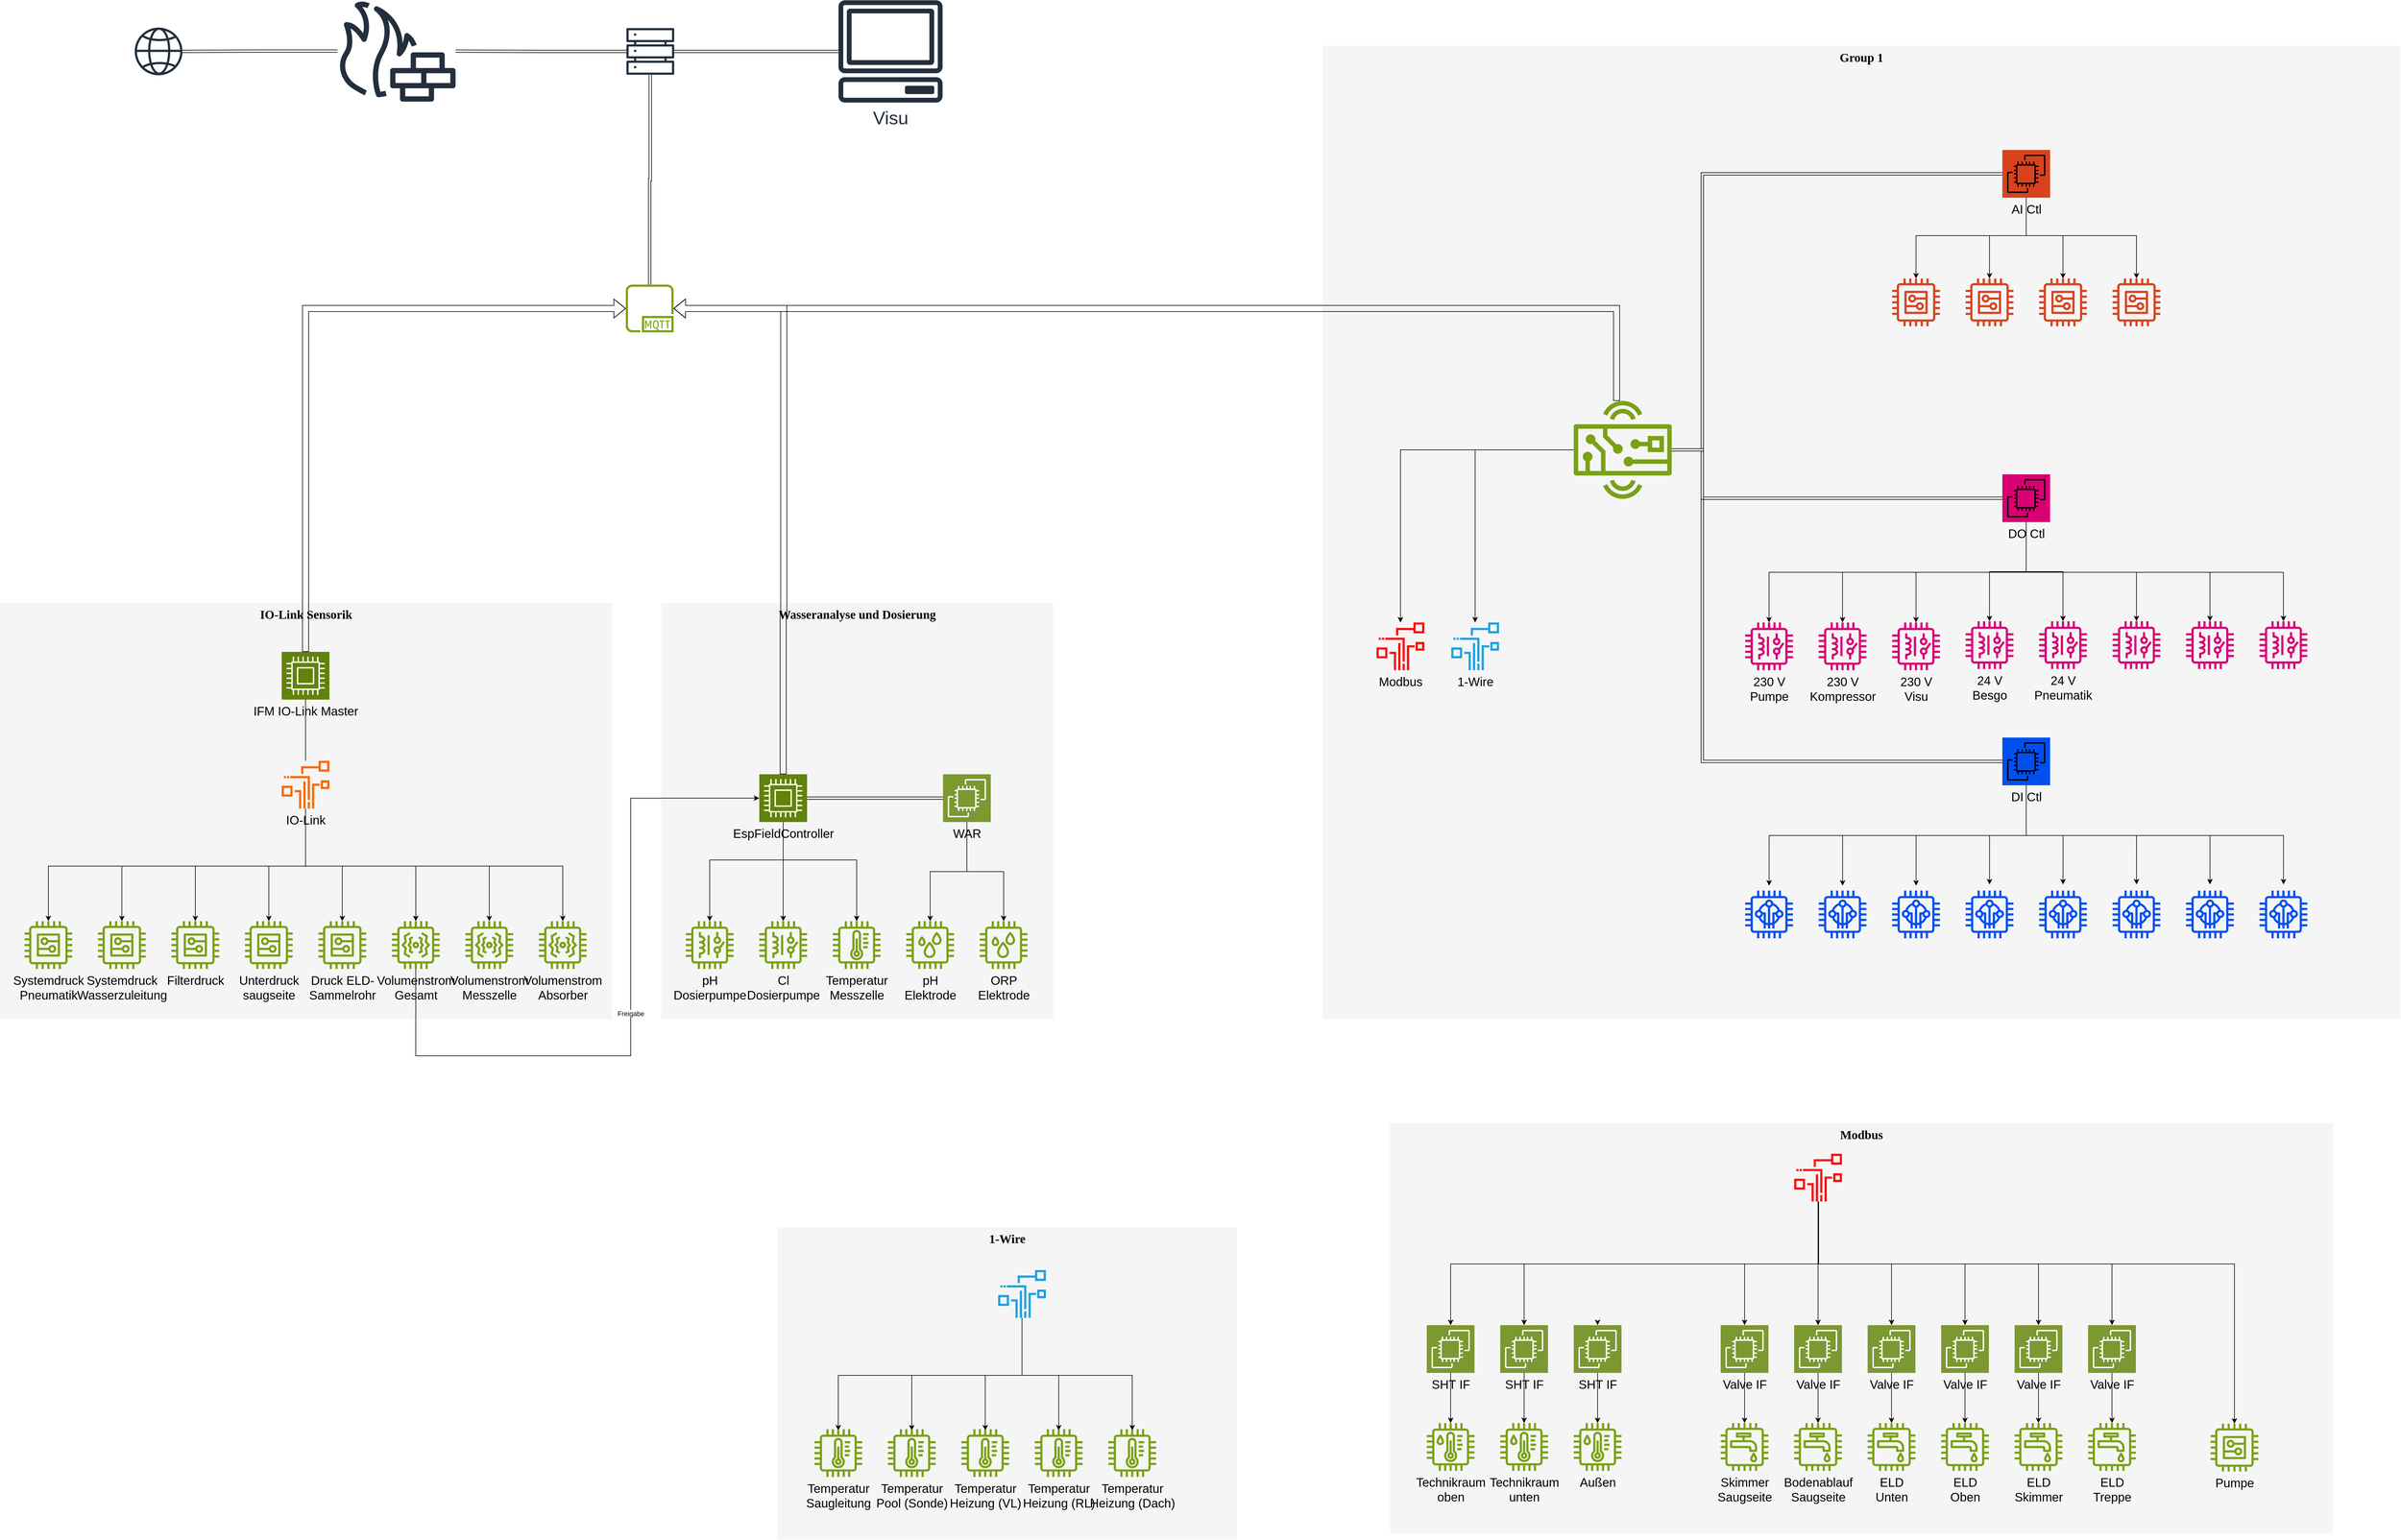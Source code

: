 <mxfile version="24.7.12">
  <diagram name="Page-1" id="c37626ed-c26b-45fb-9056-f9ebc6bb27b6">
    <mxGraphModel dx="2206" dy="2307" grid="1" gridSize="10" guides="1" tooltips="1" connect="1" arrows="1" fold="1" page="1" pageScale="1" pageWidth="1100" pageHeight="850" background="none" math="0" shadow="0">
      <root>
        <mxCell id="0" />
        <mxCell id="1" parent="0" />
        <mxCell id="yBlWhkuQCFc7taDXwA0j-174" value="1-Wire" style="whiteSpace=wrap;html=1;rounded=0;shadow=0;comic=0;strokeWidth=1;fontFamily=Verdana;fontSize=20;fillColor=#f5f5f5;strokeColor=none;verticalAlign=top;fontStyle=1;fontColor=#000000;" parent="1" vertex="1">
          <mxGeometry x="1270" y="1700" width="750" height="510" as="geometry" />
        </mxCell>
        <mxCell id="1c7a67bf8fd3230f-83" value="Modbus" style="whiteSpace=wrap;html=1;rounded=0;shadow=0;comic=0;strokeWidth=1;fontFamily=Verdana;fontSize=20;fillColor=#f5f5f5;strokeColor=none;verticalAlign=top;fontStyle=1;fontColor=#000000;" parent="1" vertex="1">
          <mxGeometry x="2270" y="1530" width="1540" height="670" as="geometry" />
        </mxCell>
        <mxCell id="1c7a67bf8fd3230f-81" value="Wasseranalyse und Dosierung" style="whiteSpace=wrap;html=1;rounded=0;shadow=0;comic=0;strokeWidth=1;fontFamily=Verdana;fontSize=20;fillColor=#f5f5f5;strokeColor=none;fontStyle=1;verticalAlign=top;fontColor=#000000;" parent="1" vertex="1">
          <mxGeometry x="1080" y="680" width="640" height="680" as="geometry" />
        </mxCell>
        <mxCell id="1c7a67bf8fd3230f-80" value="IO-Link Sensorik" style="whiteSpace=wrap;html=1;rounded=0;shadow=0;comic=0;strokeWidth=1;fontFamily=Verdana;fontSize=20;fillColor=#f5f5f5;strokeColor=none;fontStyle=1;verticalAlign=top;fontColor=#000000;" parent="1" vertex="1">
          <mxGeometry y="680" width="1000" height="680" as="geometry" />
        </mxCell>
        <mxCell id="yBlWhkuQCFc7taDXwA0j-1" value="" style="sketch=0;outlineConnect=0;fontColor=#000000;gradientColor=none;fillColor=#7AA116;strokeColor=none;dashed=0;verticalLabelPosition=bottom;verticalAlign=top;align=center;html=1;fontSize=20;fontStyle=0;aspect=fixed;pointerEvents=1;shape=mxgraph.aws4.mqtt_protocol;" parent="1" vertex="1">
          <mxGeometry x="1022" y="160" width="78" height="78" as="geometry" />
        </mxCell>
        <UserObject label="Systemdruck&lt;div style=&quot;font-size: 20px;&quot;&gt;Pneumatik&lt;/div&gt;" tooltip="Systemdruck Pneumatik" id="yBlWhkuQCFc7taDXwA0j-3">
          <mxCell style="sketch=0;outlineConnect=0;fontColor=#000000;gradientColor=none;fillColor=#7AA116;strokeColor=none;dashed=0;verticalLabelPosition=bottom;verticalAlign=top;align=center;html=1;fontSize=20;fontStyle=0;aspect=fixed;pointerEvents=1;shape=mxgraph.aws4.generic;" parent="1" vertex="1">
            <mxGeometry x="40" y="1200" width="78" height="78" as="geometry" />
          </mxCell>
        </UserObject>
        <mxCell id="yBlWhkuQCFc7taDXwA0j-4" value="Volumenstrom&lt;div style=&quot;font-size: 20px;&quot;&gt;Gesamt&lt;/div&gt;" style="sketch=0;outlineConnect=0;fontColor=#000000;gradientColor=none;fillColor=#7AA116;strokeColor=none;dashed=0;verticalLabelPosition=bottom;verticalAlign=top;align=center;html=1;fontSize=20;fontStyle=0;aspect=fixed;pointerEvents=1;shape=mxgraph.aws4.iot_thing_vibration_sensor;" parent="1" vertex="1">
          <mxGeometry x="640" y="1200" width="78" height="78" as="geometry" />
        </mxCell>
        <UserObject label="Systemdruck&lt;div style=&quot;font-size: 20px;&quot;&gt;Wasserzuleitung&lt;/div&gt;" tooltip="Systemdruck Pneumatik" id="yBlWhkuQCFc7taDXwA0j-5">
          <mxCell style="sketch=0;outlineConnect=0;fontColor=#000000;gradientColor=none;fillColor=#7AA116;strokeColor=none;dashed=0;verticalLabelPosition=bottom;verticalAlign=top;align=center;html=1;fontSize=20;fontStyle=0;aspect=fixed;pointerEvents=1;shape=mxgraph.aws4.generic;" parent="1" vertex="1">
            <mxGeometry x="160" y="1200" width="78" height="78" as="geometry" />
          </mxCell>
        </UserObject>
        <UserObject label="Filterdruck" tooltip="Systemdruck Pneumatik" id="yBlWhkuQCFc7taDXwA0j-6">
          <mxCell style="sketch=0;outlineConnect=0;fontColor=#000000;gradientColor=none;fillColor=#7AA116;strokeColor=none;dashed=0;verticalLabelPosition=bottom;verticalAlign=top;align=center;html=1;fontSize=20;fontStyle=0;aspect=fixed;pointerEvents=1;shape=mxgraph.aws4.generic;" parent="1" vertex="1">
            <mxGeometry x="280" y="1200" width="78" height="78" as="geometry" />
          </mxCell>
        </UserObject>
        <UserObject label="Unterdruck&lt;div style=&quot;font-size: 20px;&quot;&gt;saugseite&lt;/div&gt;" tooltip="Systemdruck Pneumatik" id="yBlWhkuQCFc7taDXwA0j-7">
          <mxCell style="sketch=0;outlineConnect=0;fontColor=#000000;gradientColor=none;fillColor=#7AA116;strokeColor=none;dashed=0;verticalLabelPosition=bottom;verticalAlign=top;align=center;html=1;fontSize=20;fontStyle=0;aspect=fixed;pointerEvents=1;shape=mxgraph.aws4.generic;" parent="1" vertex="1">
            <mxGeometry x="400" y="1200" width="78" height="78" as="geometry" />
          </mxCell>
        </UserObject>
        <UserObject label="Druck ELD-&lt;div style=&quot;font-size: 20px;&quot;&gt;Sammelrohr&lt;/div&gt;" tooltip="Systemdruck Pneumatik" id="yBlWhkuQCFc7taDXwA0j-8">
          <mxCell style="sketch=0;outlineConnect=0;fontColor=#000000;gradientColor=none;fillColor=#7AA116;strokeColor=none;dashed=0;verticalLabelPosition=bottom;verticalAlign=top;align=center;html=1;fontSize=20;fontStyle=0;aspect=fixed;pointerEvents=1;shape=mxgraph.aws4.generic;" parent="1" vertex="1">
            <mxGeometry x="520" y="1200" width="78" height="78" as="geometry" />
          </mxCell>
        </UserObject>
        <mxCell id="yBlWhkuQCFc7taDXwA0j-9" value="Volumenstrom&lt;div style=&quot;font-size: 20px;&quot;&gt;Messzelle&lt;/div&gt;" style="sketch=0;outlineConnect=0;fontColor=#000000;gradientColor=none;fillColor=#7AA116;strokeColor=none;dashed=0;verticalLabelPosition=bottom;verticalAlign=top;align=center;html=1;fontSize=20;fontStyle=0;aspect=fixed;pointerEvents=1;shape=mxgraph.aws4.iot_thing_vibration_sensor;" parent="1" vertex="1">
          <mxGeometry x="760" y="1200" width="78" height="78" as="geometry" />
        </mxCell>
        <mxCell id="yBlWhkuQCFc7taDXwA0j-10" value="Volumenstrom&lt;div style=&quot;font-size: 20px;&quot;&gt;Absorber&lt;/div&gt;" style="sketch=0;outlineConnect=0;fontColor=#000000;gradientColor=none;fillColor=#7AA116;strokeColor=none;dashed=0;verticalLabelPosition=bottom;verticalAlign=top;align=center;html=1;fontSize=20;fontStyle=0;aspect=fixed;pointerEvents=1;shape=mxgraph.aws4.iot_thing_vibration_sensor;" parent="1" vertex="1">
          <mxGeometry x="880" y="1200" width="78" height="78" as="geometry" />
        </mxCell>
        <mxCell id="yBlWhkuQCFc7taDXwA0j-21" style="edgeStyle=orthogonalEdgeStyle;rounded=0;orthogonalLoop=1;jettySize=auto;html=1;endArrow=none;endFill=0;fontSize=20;fontColor=#000000;" parent="1" source="yBlWhkuQCFc7taDXwA0j-11" target="yBlWhkuQCFc7taDXwA0j-12" edge="1">
          <mxGeometry relative="1" as="geometry" />
        </mxCell>
        <mxCell id="yBlWhkuQCFc7taDXwA0j-11" value="IFM IO-Link Master" style="sketch=0;points=[[0,0,0],[0.25,0,0],[0.5,0,0],[0.75,0,0],[1,0,0],[0,1,0],[0.25,1,0],[0.5,1,0],[0.75,1,0],[1,1,0],[0,0.25,0],[0,0.5,0],[0,0.75,0],[1,0.25,0],[1,0.5,0],[1,0.75,0]];outlineConnect=0;fontColor=#000000;fillColor=#61820b;strokeColor=#ffffff;dashed=0;verticalLabelPosition=bottom;verticalAlign=top;align=center;html=1;fontSize=20;fontStyle=0;aspect=fixed;shape=mxgraph.aws4.resourceIcon;resIcon=mxgraph.aws4.compute;" parent="1" vertex="1">
          <mxGeometry x="460" y="760" width="78" height="78" as="geometry" />
        </mxCell>
        <mxCell id="yBlWhkuQCFc7taDXwA0j-13" style="edgeStyle=orthogonalEdgeStyle;rounded=0;orthogonalLoop=1;jettySize=auto;html=1;fontSize=20;fontColor=#000000;" parent="1" source="yBlWhkuQCFc7taDXwA0j-12" target="yBlWhkuQCFc7taDXwA0j-7" edge="1">
          <mxGeometry relative="1" as="geometry">
            <Array as="points">
              <mxPoint x="499" y="1110" />
              <mxPoint x="439" y="1110" />
            </Array>
          </mxGeometry>
        </mxCell>
        <mxCell id="yBlWhkuQCFc7taDXwA0j-14" style="edgeStyle=orthogonalEdgeStyle;rounded=0;orthogonalLoop=1;jettySize=auto;html=1;fontSize=20;fontColor=#000000;" parent="1" source="yBlWhkuQCFc7taDXwA0j-12" target="yBlWhkuQCFc7taDXwA0j-6" edge="1">
          <mxGeometry relative="1" as="geometry">
            <Array as="points">
              <mxPoint x="499" y="1110" />
              <mxPoint x="319" y="1110" />
            </Array>
          </mxGeometry>
        </mxCell>
        <mxCell id="yBlWhkuQCFc7taDXwA0j-15" style="edgeStyle=orthogonalEdgeStyle;rounded=0;orthogonalLoop=1;jettySize=auto;html=1;fontSize=20;fontColor=#000000;" parent="1" source="yBlWhkuQCFc7taDXwA0j-12" target="yBlWhkuQCFc7taDXwA0j-5" edge="1">
          <mxGeometry relative="1" as="geometry">
            <Array as="points">
              <mxPoint x="499" y="1110" />
              <mxPoint x="199" y="1110" />
            </Array>
          </mxGeometry>
        </mxCell>
        <mxCell id="yBlWhkuQCFc7taDXwA0j-16" style="edgeStyle=orthogonalEdgeStyle;rounded=0;orthogonalLoop=1;jettySize=auto;html=1;fontSize=20;fontColor=#000000;" parent="1" source="yBlWhkuQCFc7taDXwA0j-12" target="yBlWhkuQCFc7taDXwA0j-3" edge="1">
          <mxGeometry relative="1" as="geometry">
            <Array as="points">
              <mxPoint x="499" y="1110" />
              <mxPoint x="79" y="1110" />
            </Array>
          </mxGeometry>
        </mxCell>
        <mxCell id="yBlWhkuQCFc7taDXwA0j-17" style="edgeStyle=orthogonalEdgeStyle;rounded=0;orthogonalLoop=1;jettySize=auto;html=1;fontSize=20;fontColor=#000000;" parent="1" source="yBlWhkuQCFc7taDXwA0j-12" target="yBlWhkuQCFc7taDXwA0j-4" edge="1">
          <mxGeometry relative="1" as="geometry">
            <Array as="points">
              <mxPoint x="499" y="1110" />
              <mxPoint x="679" y="1110" />
            </Array>
          </mxGeometry>
        </mxCell>
        <mxCell id="yBlWhkuQCFc7taDXwA0j-18" style="edgeStyle=orthogonalEdgeStyle;rounded=0;orthogonalLoop=1;jettySize=auto;html=1;fontSize=20;fontColor=#000000;" parent="1" source="yBlWhkuQCFc7taDXwA0j-12" target="yBlWhkuQCFc7taDXwA0j-8" edge="1">
          <mxGeometry relative="1" as="geometry">
            <Array as="points">
              <mxPoint x="499" y="1110" />
              <mxPoint x="559" y="1110" />
            </Array>
          </mxGeometry>
        </mxCell>
        <mxCell id="yBlWhkuQCFc7taDXwA0j-19" style="edgeStyle=orthogonalEdgeStyle;rounded=0;orthogonalLoop=1;jettySize=auto;html=1;fontSize=20;fontColor=#000000;" parent="1" source="yBlWhkuQCFc7taDXwA0j-12" target="yBlWhkuQCFc7taDXwA0j-9" edge="1">
          <mxGeometry relative="1" as="geometry">
            <Array as="points">
              <mxPoint x="499" y="1110" />
              <mxPoint x="799" y="1110" />
            </Array>
          </mxGeometry>
        </mxCell>
        <mxCell id="yBlWhkuQCFc7taDXwA0j-20" style="edgeStyle=orthogonalEdgeStyle;rounded=0;orthogonalLoop=1;jettySize=auto;html=1;fontSize=20;fontColor=#000000;" parent="1" source="yBlWhkuQCFc7taDXwA0j-12" target="yBlWhkuQCFc7taDXwA0j-10" edge="1">
          <mxGeometry relative="1" as="geometry">
            <Array as="points">
              <mxPoint x="499" y="1110" />
              <mxPoint x="919" y="1110" />
            </Array>
          </mxGeometry>
        </mxCell>
        <mxCell id="yBlWhkuQCFc7taDXwA0j-12" value="IO-Link" style="sketch=0;outlineConnect=0;fontColor=#000000;fillColor=#fa6800;strokeColor=#C73500;dashed=0;verticalLabelPosition=bottom;verticalAlign=top;align=center;html=1;fontSize=20;fontStyle=0;aspect=fixed;pointerEvents=1;shape=mxgraph.aws4.iot_sitewise_data_streams;" parent="1" vertex="1">
          <mxGeometry x="460" y="938" width="78" height="78" as="geometry" />
        </mxCell>
        <mxCell id="yBlWhkuQCFc7taDXwA0j-22" style="edgeStyle=orthogonalEdgeStyle;rounded=0;orthogonalLoop=1;jettySize=auto;html=1;entryX=0.5;entryY=0;entryDx=0;entryDy=0;entryPerimeter=0;shape=flexArrow;endArrow=none;endFill=0;startArrow=block;fontSize=20;fontColor=#000000;" parent="1" source="yBlWhkuQCFc7taDXwA0j-1" target="yBlWhkuQCFc7taDXwA0j-11" edge="1">
          <mxGeometry relative="1" as="geometry" />
        </mxCell>
        <mxCell id="yBlWhkuQCFc7taDXwA0j-31" style="edgeStyle=orthogonalEdgeStyle;rounded=0;orthogonalLoop=1;jettySize=auto;html=1;fontSize=20;fontColor=#000000;" parent="1" source="yBlWhkuQCFc7taDXwA0j-23" target="yBlWhkuQCFc7taDXwA0j-26" edge="1">
          <mxGeometry relative="1" as="geometry" />
        </mxCell>
        <mxCell id="yBlWhkuQCFc7taDXwA0j-32" style="edgeStyle=orthogonalEdgeStyle;rounded=0;orthogonalLoop=1;jettySize=auto;html=1;fontSize=20;fontColor=#000000;" parent="1" source="yBlWhkuQCFc7taDXwA0j-23" target="yBlWhkuQCFc7taDXwA0j-25" edge="1">
          <mxGeometry relative="1" as="geometry">
            <Array as="points">
              <mxPoint x="1279" y="1100" />
              <mxPoint x="1159" y="1100" />
            </Array>
          </mxGeometry>
        </mxCell>
        <mxCell id="yBlWhkuQCFc7taDXwA0j-33" style="edgeStyle=orthogonalEdgeStyle;rounded=0;orthogonalLoop=1;jettySize=auto;html=1;fontSize=20;fontColor=#000000;" parent="1" source="yBlWhkuQCFc7taDXwA0j-23" target="yBlWhkuQCFc7taDXwA0j-28" edge="1">
          <mxGeometry relative="1" as="geometry">
            <Array as="points">
              <mxPoint x="1279" y="1100" />
              <mxPoint x="1399" y="1100" />
            </Array>
          </mxGeometry>
        </mxCell>
        <mxCell id="yBlWhkuQCFc7taDXwA0j-104" style="edgeStyle=orthogonalEdgeStyle;rounded=0;orthogonalLoop=1;jettySize=auto;html=1;exitX=0.5;exitY=0;exitDx=0;exitDy=0;exitPerimeter=0;shape=flexArrow;fontSize=20;fontColor=#000000;" parent="1" source="yBlWhkuQCFc7taDXwA0j-23" target="yBlWhkuQCFc7taDXwA0j-1" edge="1">
          <mxGeometry relative="1" as="geometry">
            <Array as="points">
              <mxPoint x="1279" y="699" />
              <mxPoint x="1280" y="399" />
            </Array>
          </mxGeometry>
        </mxCell>
        <mxCell id="yBlWhkuQCFc7taDXwA0j-23" value="EspFieldController" style="sketch=0;points=[[0,0,0],[0.25,0,0],[0.5,0,0],[0.75,0,0],[1,0,0],[0,1,0],[0.25,1,0],[0.5,1,0],[0.75,1,0],[1,1,0],[0,0.25,0],[0,0.5,0],[0,0.75,0],[1,0.25,0],[1,0.5,0],[1,0.75,0]];outlineConnect=0;fontColor=#000000;fillColor=#61820b;strokeColor=#ffffff;dashed=0;verticalLabelPosition=bottom;verticalAlign=top;align=center;html=1;fontSize=20;fontStyle=0;aspect=fixed;shape=mxgraph.aws4.resourceIcon;resIcon=mxgraph.aws4.compute;" parent="1" vertex="1">
          <mxGeometry x="1240" y="960" width="78" height="78" as="geometry" />
        </mxCell>
        <mxCell id="yBlWhkuQCFc7taDXwA0j-35" style="edgeStyle=orthogonalEdgeStyle;rounded=0;orthogonalLoop=1;jettySize=auto;html=1;fontSize=20;fontColor=#000000;" parent="1" source="yBlWhkuQCFc7taDXwA0j-24" target="yBlWhkuQCFc7taDXwA0j-29" edge="1">
          <mxGeometry relative="1" as="geometry" />
        </mxCell>
        <mxCell id="yBlWhkuQCFc7taDXwA0j-36" style="edgeStyle=orthogonalEdgeStyle;rounded=0;orthogonalLoop=1;jettySize=auto;html=1;fontSize=20;fontColor=#000000;" parent="1" source="yBlWhkuQCFc7taDXwA0j-24" target="yBlWhkuQCFc7taDXwA0j-30" edge="1">
          <mxGeometry relative="1" as="geometry" />
        </mxCell>
        <mxCell id="yBlWhkuQCFc7taDXwA0j-24" value="WAR" style="sketch=0;points=[[0,0,0],[0.25,0,0],[0.5,0,0],[0.75,0,0],[1,0,0],[0,1,0],[0.25,1,0],[0.5,1,0],[0.75,1,0],[1,1,0],[0,0.25,0],[0,0.5,0],[0,0.75,0],[1,0.25,0],[1,0.5,0],[1,0.75,0]];outlineConnect=0;fontColor=#000000;fillColor=#7c9832;strokeColor=#ffffff;dashed=0;verticalLabelPosition=bottom;verticalAlign=top;align=center;html=1;fontSize=20;fontStyle=0;aspect=fixed;shape=mxgraph.aws4.resourceIcon;resIcon=mxgraph.aws4.ec2;" parent="1" vertex="1">
          <mxGeometry x="1540" y="960" width="78" height="78" as="geometry" />
        </mxCell>
        <mxCell id="yBlWhkuQCFc7taDXwA0j-25" value="pH&lt;div&gt;Dosierpumpe&lt;/div&gt;" style="sketch=0;outlineConnect=0;fontColor=#000000;gradientColor=none;fillColor=#7AA116;strokeColor=none;dashed=0;verticalLabelPosition=bottom;verticalAlign=top;align=center;html=1;fontSize=20;fontStyle=0;aspect=fixed;pointerEvents=1;shape=mxgraph.aws4.iot_thing_relay;" parent="1" vertex="1">
          <mxGeometry x="1120" y="1200" width="78" height="78" as="geometry" />
        </mxCell>
        <mxCell id="yBlWhkuQCFc7taDXwA0j-26" value="Cl&lt;div&gt;Dosierpumpe&lt;/div&gt;" style="sketch=0;outlineConnect=0;fontColor=#000000;gradientColor=none;fillColor=#7AA116;strokeColor=none;dashed=0;verticalLabelPosition=bottom;verticalAlign=top;align=center;html=1;fontSize=20;fontStyle=0;aspect=fixed;pointerEvents=1;shape=mxgraph.aws4.iot_thing_relay;" parent="1" vertex="1">
          <mxGeometry x="1240" y="1200" width="78" height="78" as="geometry" />
        </mxCell>
        <mxCell id="yBlWhkuQCFc7taDXwA0j-28" value="Temperatur&lt;div style=&quot;font-size: 20px;&quot;&gt;Messzelle&lt;/div&gt;" style="sketch=0;outlineConnect=0;fontColor=#000000;gradientColor=none;fillColor=#7AA116;strokeColor=none;dashed=0;verticalLabelPosition=bottom;verticalAlign=top;align=center;html=1;fontSize=20;fontStyle=0;aspect=fixed;pointerEvents=1;shape=mxgraph.aws4.iot_thing_temperature_sensor;" parent="1" vertex="1">
          <mxGeometry x="1360" y="1200" width="78" height="78" as="geometry" />
        </mxCell>
        <mxCell id="yBlWhkuQCFc7taDXwA0j-29" value="pH&lt;div style=&quot;font-size: 20px;&quot;&gt;Elektrode&lt;/div&gt;" style="sketch=0;outlineConnect=0;fontColor=#000000;gradientColor=none;fillColor=#7AA116;strokeColor=none;dashed=0;verticalLabelPosition=bottom;verticalAlign=top;align=center;html=1;fontSize=20;fontStyle=0;aspect=fixed;pointerEvents=1;shape=mxgraph.aws4.iot_thing_humidity_sensor;" parent="1" vertex="1">
          <mxGeometry x="1480" y="1200" width="78" height="78" as="geometry" />
        </mxCell>
        <mxCell id="yBlWhkuQCFc7taDXwA0j-30" value="ORP&lt;div style=&quot;font-size: 20px;&quot;&gt;Elektrode&lt;/div&gt;" style="sketch=0;outlineConnect=0;fontColor=#000000;gradientColor=none;fillColor=#7AA116;strokeColor=none;dashed=0;verticalLabelPosition=bottom;verticalAlign=top;align=center;html=1;fontSize=20;fontStyle=0;aspect=fixed;pointerEvents=1;shape=mxgraph.aws4.iot_thing_humidity_sensor;" parent="1" vertex="1">
          <mxGeometry x="1600" y="1200" width="78" height="78" as="geometry" />
        </mxCell>
        <mxCell id="yBlWhkuQCFc7taDXwA0j-37" style="edgeStyle=orthogonalEdgeStyle;rounded=0;orthogonalLoop=1;jettySize=auto;html=1;entryX=0;entryY=0.5;entryDx=0;entryDy=0;entryPerimeter=0;shape=link;startArrow=block;fontSize=20;fontColor=#000000;" parent="1" source="yBlWhkuQCFc7taDXwA0j-23" target="yBlWhkuQCFc7taDXwA0j-24" edge="1">
          <mxGeometry relative="1" as="geometry" />
        </mxCell>
        <mxCell id="yBlWhkuQCFc7taDXwA0j-46" style="edgeStyle=orthogonalEdgeStyle;rounded=0;orthogonalLoop=1;jettySize=auto;html=1;fontSize=20;fontColor=#000000;" parent="1" source="yBlWhkuQCFc7taDXwA0j-54" edge="1">
          <mxGeometry relative="1" as="geometry">
            <Array as="points">
              <mxPoint x="1669" y="1942" />
              <mxPoint x="1609" y="1942" />
            </Array>
            <mxPoint x="1609" y="2032.001" as="targetPoint" />
          </mxGeometry>
        </mxCell>
        <mxCell id="yBlWhkuQCFc7taDXwA0j-47" style="edgeStyle=orthogonalEdgeStyle;rounded=0;orthogonalLoop=1;jettySize=auto;html=1;fontSize=20;fontColor=#000000;" parent="1" source="yBlWhkuQCFc7taDXwA0j-54" edge="1">
          <mxGeometry relative="1" as="geometry">
            <Array as="points">
              <mxPoint x="1669" y="1942" />
              <mxPoint x="1489" y="1942" />
            </Array>
            <mxPoint x="1489" y="2032.001" as="targetPoint" />
          </mxGeometry>
        </mxCell>
        <mxCell id="yBlWhkuQCFc7taDXwA0j-48" style="edgeStyle=orthogonalEdgeStyle;rounded=0;orthogonalLoop=1;jettySize=auto;html=1;fontSize=20;fontColor=#000000;" parent="1" source="yBlWhkuQCFc7taDXwA0j-54" edge="1">
          <mxGeometry relative="1" as="geometry">
            <Array as="points">
              <mxPoint x="1669" y="1942" />
              <mxPoint x="1369" y="1942" />
            </Array>
            <mxPoint x="1369" y="2032.001" as="targetPoint" />
          </mxGeometry>
        </mxCell>
        <mxCell id="yBlWhkuQCFc7taDXwA0j-50" style="edgeStyle=orthogonalEdgeStyle;rounded=0;orthogonalLoop=1;jettySize=auto;html=1;fontSize=20;fontColor=#000000;" parent="1" source="yBlWhkuQCFc7taDXwA0j-54" edge="1">
          <mxGeometry relative="1" as="geometry">
            <Array as="points">
              <mxPoint x="1669" y="1942" />
              <mxPoint x="1849" y="1942" />
            </Array>
            <mxPoint x="1849" y="2032" as="targetPoint" />
          </mxGeometry>
        </mxCell>
        <mxCell id="yBlWhkuQCFc7taDXwA0j-51" style="edgeStyle=orthogonalEdgeStyle;rounded=0;orthogonalLoop=1;jettySize=auto;html=1;fontSize=20;fontColor=#000000;" parent="1" source="yBlWhkuQCFc7taDXwA0j-54" edge="1">
          <mxGeometry relative="1" as="geometry">
            <Array as="points">
              <mxPoint x="1669" y="1942" />
              <mxPoint x="1729" y="1942" />
            </Array>
            <mxPoint x="1729" y="2032.001" as="targetPoint" />
          </mxGeometry>
        </mxCell>
        <mxCell id="yBlWhkuQCFc7taDXwA0j-54" value="" style="sketch=0;outlineConnect=0;fillColor=#1ba1e2;strokeColor=#006EAF;dashed=0;verticalLabelPosition=bottom;verticalAlign=top;align=center;html=1;fontSize=20;fontStyle=0;aspect=fixed;pointerEvents=1;shape=mxgraph.aws4.iot_sitewise_data_streams;fontColor=#000000;" parent="1" vertex="1">
          <mxGeometry x="1630" y="1770" width="78" height="78" as="geometry" />
        </mxCell>
        <mxCell id="yBlWhkuQCFc7taDXwA0j-55" value="Temperatur&lt;div style=&quot;font-size: 20px;&quot;&gt;Saugleitung&lt;/div&gt;" style="sketch=0;outlineConnect=0;fontColor=#000000;gradientColor=none;fillColor=#7AA116;strokeColor=none;dashed=0;verticalLabelPosition=bottom;verticalAlign=top;align=center;html=1;fontSize=20;fontStyle=0;aspect=fixed;pointerEvents=1;shape=mxgraph.aws4.iot_thing_temperature_sensor;" parent="1" vertex="1">
          <mxGeometry x="1330" y="2030" width="78" height="78" as="geometry" />
        </mxCell>
        <mxCell id="yBlWhkuQCFc7taDXwA0j-56" value="Temperatur&lt;div style=&quot;font-size: 20px;&quot;&gt;Pool (Sonde)&lt;/div&gt;" style="sketch=0;outlineConnect=0;fontColor=#000000;gradientColor=none;fillColor=#7AA116;strokeColor=none;dashed=0;verticalLabelPosition=bottom;verticalAlign=top;align=center;html=1;fontSize=20;fontStyle=0;aspect=fixed;pointerEvents=1;shape=mxgraph.aws4.iot_thing_temperature_sensor;" parent="1" vertex="1">
          <mxGeometry x="1450" y="2030" width="78" height="78" as="geometry" />
        </mxCell>
        <mxCell id="yBlWhkuQCFc7taDXwA0j-57" value="Temperatur&lt;div style=&quot;font-size: 20px;&quot;&gt;Heizung (VL)&lt;/div&gt;" style="sketch=0;outlineConnect=0;fontColor=#000000;gradientColor=none;fillColor=#7AA116;strokeColor=none;dashed=0;verticalLabelPosition=bottom;verticalAlign=top;align=center;html=1;fontSize=20;fontStyle=0;aspect=fixed;pointerEvents=1;shape=mxgraph.aws4.iot_thing_temperature_sensor;" parent="1" vertex="1">
          <mxGeometry x="1570" y="2030" width="78" height="78" as="geometry" />
        </mxCell>
        <mxCell id="yBlWhkuQCFc7taDXwA0j-58" value="Temperatur&lt;div style=&quot;font-size: 20px;&quot;&gt;Heizung (RL)&lt;/div&gt;" style="sketch=0;outlineConnect=0;fontColor=#000000;gradientColor=none;fillColor=#7AA116;strokeColor=none;dashed=0;verticalLabelPosition=bottom;verticalAlign=top;align=center;html=1;fontSize=20;fontStyle=0;aspect=fixed;pointerEvents=1;shape=mxgraph.aws4.iot_thing_temperature_sensor;" parent="1" vertex="1">
          <mxGeometry x="1690" y="2030" width="78" height="78" as="geometry" />
        </mxCell>
        <mxCell id="yBlWhkuQCFc7taDXwA0j-59" value="Temperatur&lt;div style=&quot;font-size: 20px;&quot;&gt;Heizung (Dach)&lt;/div&gt;" style="sketch=0;outlineConnect=0;fontColor=#000000;gradientColor=none;fillColor=#7AA116;strokeColor=none;dashed=0;verticalLabelPosition=bottom;verticalAlign=top;align=center;html=1;fontSize=20;fontStyle=0;aspect=fixed;pointerEvents=1;shape=mxgraph.aws4.iot_thing_temperature_sensor;" parent="1" vertex="1">
          <mxGeometry x="1810" y="2030" width="78" height="78" as="geometry" />
        </mxCell>
        <mxCell id="yBlWhkuQCFc7taDXwA0j-60" value="Technikraum&lt;div style=&quot;font-size: 20px;&quot;&gt;oben&lt;/div&gt;" style="sketch=0;outlineConnect=0;fontColor=#000000;gradientColor=none;fillColor=#7AA116;strokeColor=none;dashed=0;verticalLabelPosition=bottom;verticalAlign=top;align=center;html=1;fontSize=20;fontStyle=0;aspect=fixed;pointerEvents=1;shape=mxgraph.aws4.iot_thing_temperature_humidity_sensor;" parent="1" vertex="1">
          <mxGeometry x="2330" y="2020" width="78" height="78" as="geometry" />
        </mxCell>
        <mxCell id="yBlWhkuQCFc7taDXwA0j-62" style="edgeStyle=orthogonalEdgeStyle;rounded=0;orthogonalLoop=1;jettySize=auto;html=1;fontSize=20;fontColor=#000000;" parent="1" source="yBlWhkuQCFc7taDXwA0j-61" target="yBlWhkuQCFc7taDXwA0j-60" edge="1">
          <mxGeometry relative="1" as="geometry" />
        </mxCell>
        <mxCell id="yBlWhkuQCFc7taDXwA0j-61" value="SHT IF" style="sketch=0;points=[[0,0,0],[0.25,0,0],[0.5,0,0],[0.75,0,0],[1,0,0],[0,1,0],[0.25,1,0],[0.5,1,0],[0.75,1,0],[1,1,0],[0,0.25,0],[0,0.5,0],[0,0.75,0],[1,0.25,0],[1,0.5,0],[1,0.75,0]];outlineConnect=0;fontColor=#000000;fillColor=#7c9832;strokeColor=#ffffff;dashed=0;verticalLabelPosition=bottom;verticalAlign=top;align=center;html=1;fontSize=20;fontStyle=0;aspect=fixed;shape=mxgraph.aws4.resourceIcon;resIcon=mxgraph.aws4.ec2;" parent="1" vertex="1">
          <mxGeometry x="2330" y="1860" width="78" height="78" as="geometry" />
        </mxCell>
        <mxCell id="yBlWhkuQCFc7taDXwA0j-63" value="Technikraum&lt;div style=&quot;font-size: 20px;&quot;&gt;unten&lt;/div&gt;" style="sketch=0;outlineConnect=0;fontColor=#000000;gradientColor=none;fillColor=#7AA116;strokeColor=none;dashed=0;verticalLabelPosition=bottom;verticalAlign=top;align=center;html=1;fontSize=20;fontStyle=0;aspect=fixed;pointerEvents=1;shape=mxgraph.aws4.iot_thing_temperature_humidity_sensor;" parent="1" vertex="1">
          <mxGeometry x="2450" y="2020" width="78" height="78" as="geometry" />
        </mxCell>
        <mxCell id="yBlWhkuQCFc7taDXwA0j-64" style="edgeStyle=orthogonalEdgeStyle;rounded=0;orthogonalLoop=1;jettySize=auto;html=1;fontSize=20;fontColor=#000000;" parent="1" source="yBlWhkuQCFc7taDXwA0j-65" target="yBlWhkuQCFc7taDXwA0j-63" edge="1">
          <mxGeometry relative="1" as="geometry" />
        </mxCell>
        <mxCell id="yBlWhkuQCFc7taDXwA0j-65" value="SHT IF" style="sketch=0;points=[[0,0,0],[0.25,0,0],[0.5,0,0],[0.75,0,0],[1,0,0],[0,1,0],[0.25,1,0],[0.5,1,0],[0.75,1,0],[1,1,0],[0,0.25,0],[0,0.5,0],[0,0.75,0],[1,0.25,0],[1,0.5,0],[1,0.75,0]];outlineConnect=0;fontColor=#000000;fillColor=#7c9832;strokeColor=#ffffff;dashed=0;verticalLabelPosition=bottom;verticalAlign=top;align=center;html=1;fontSize=20;fontStyle=0;aspect=fixed;shape=mxgraph.aws4.resourceIcon;resIcon=mxgraph.aws4.ec2;" parent="1" vertex="1">
          <mxGeometry x="2450" y="1860" width="78" height="78" as="geometry" />
        </mxCell>
        <mxCell id="yBlWhkuQCFc7taDXwA0j-66" value="Außen" style="sketch=0;outlineConnect=0;fontColor=#000000;gradientColor=none;fillColor=#7AA116;strokeColor=none;dashed=0;verticalLabelPosition=bottom;verticalAlign=top;align=center;html=1;fontSize=20;fontStyle=0;aspect=fixed;pointerEvents=1;shape=mxgraph.aws4.iot_thing_temperature_humidity_sensor;" parent="1" vertex="1">
          <mxGeometry x="2570" y="2020" width="78" height="78" as="geometry" />
        </mxCell>
        <mxCell id="yBlWhkuQCFc7taDXwA0j-67" style="edgeStyle=orthogonalEdgeStyle;rounded=0;orthogonalLoop=1;jettySize=auto;html=1;fontSize=20;fontColor=#000000;" parent="1" source="yBlWhkuQCFc7taDXwA0j-68" target="yBlWhkuQCFc7taDXwA0j-66" edge="1">
          <mxGeometry relative="1" as="geometry" />
        </mxCell>
        <mxCell id="yBlWhkuQCFc7taDXwA0j-68" value="SHT IF" style="sketch=0;points=[[0,0,0],[0.25,0,0],[0.5,0,0],[0.75,0,0],[1,0,0],[0,1,0],[0.25,1,0],[0.5,1,0],[0.75,1,0],[1,1,0],[0,0.25,0],[0,0.5,0],[0,0.75,0],[1,0.25,0],[1,0.5,0],[1,0.75,0]];outlineConnect=0;fontColor=#000000;fillColor=#7c9832;strokeColor=#ffffff;dashed=0;verticalLabelPosition=bottom;verticalAlign=top;align=center;html=1;fontSize=20;fontStyle=0;aspect=fixed;shape=mxgraph.aws4.resourceIcon;resIcon=mxgraph.aws4.ec2;" parent="1" vertex="1">
          <mxGeometry x="2570" y="1860" width="78" height="78" as="geometry" />
        </mxCell>
        <mxCell id="yBlWhkuQCFc7taDXwA0j-91" style="edgeStyle=orthogonalEdgeStyle;rounded=0;orthogonalLoop=1;jettySize=auto;html=1;fontSize=20;fontColor=#000000;" parent="1" source="yBlWhkuQCFc7taDXwA0j-69" target="yBlWhkuQCFc7taDXwA0j-73" edge="1">
          <mxGeometry relative="1" as="geometry">
            <Array as="points">
              <mxPoint x="2969" y="1760" />
              <mxPoint x="2849" y="1760" />
            </Array>
          </mxGeometry>
        </mxCell>
        <mxCell id="yBlWhkuQCFc7taDXwA0j-99" style="edgeStyle=orthogonalEdgeStyle;rounded=0;orthogonalLoop=1;jettySize=auto;html=1;fontSize=20;fontColor=#000000;" parent="1" source="yBlWhkuQCFc7taDXwA0j-69" target="yBlWhkuQCFc7taDXwA0j-97" edge="1">
          <mxGeometry relative="1" as="geometry">
            <Array as="points">
              <mxPoint x="2969" y="1760" />
              <mxPoint x="3649" y="1760" />
            </Array>
          </mxGeometry>
        </mxCell>
        <mxCell id="yBlWhkuQCFc7taDXwA0j-69" value="" style="sketch=0;outlineConnect=0;fillColor=#FF0808;strokeColor=#AF0017;dashed=0;verticalLabelPosition=bottom;verticalAlign=top;align=center;html=1;fontSize=20;fontStyle=0;aspect=fixed;pointerEvents=1;shape=mxgraph.aws4.iot_sitewise_data_streams;fontColor=#000000;" parent="1" vertex="1">
          <mxGeometry x="2930" y="1580" width="78" height="78" as="geometry" />
        </mxCell>
        <mxCell id="yBlWhkuQCFc7taDXwA0j-70" style="edgeStyle=orthogonalEdgeStyle;rounded=0;orthogonalLoop=1;jettySize=auto;html=1;entryX=0.5;entryY=0;entryDx=0;entryDy=0;entryPerimeter=0;fontSize=20;fontColor=#000000;" parent="1" source="yBlWhkuQCFc7taDXwA0j-69" target="yBlWhkuQCFc7taDXwA0j-65" edge="1">
          <mxGeometry relative="1" as="geometry">
            <Array as="points">
              <mxPoint x="2969" y="1760" />
              <mxPoint x="2489" y="1760" />
            </Array>
          </mxGeometry>
        </mxCell>
        <mxCell id="yBlWhkuQCFc7taDXwA0j-71" style="edgeStyle=orthogonalEdgeStyle;rounded=0;orthogonalLoop=1;jettySize=auto;html=1;entryX=0.5;entryY=0;entryDx=0;entryDy=0;entryPerimeter=0;fontSize=20;fontColor=#000000;" parent="1" source="yBlWhkuQCFc7taDXwA0j-69" target="yBlWhkuQCFc7taDXwA0j-61" edge="1">
          <mxGeometry relative="1" as="geometry">
            <Array as="points">
              <mxPoint x="2969" y="1760" />
              <mxPoint x="2369" y="1760" />
            </Array>
          </mxGeometry>
        </mxCell>
        <mxCell id="yBlWhkuQCFc7taDXwA0j-72" style="edgeStyle=orthogonalEdgeStyle;rounded=0;orthogonalLoop=1;jettySize=auto;html=1;entryX=0.5;entryY=0;entryDx=0;entryDy=0;entryPerimeter=0;fontSize=20;fontColor=#000000;" parent="1" source="1c7a67bf8fd3230f-83" target="yBlWhkuQCFc7taDXwA0j-68" edge="1">
          <mxGeometry relative="1" as="geometry">
            <Array as="points">
              <mxPoint x="2609" y="1760" />
            </Array>
          </mxGeometry>
        </mxCell>
        <mxCell id="yBlWhkuQCFc7taDXwA0j-75" style="edgeStyle=orthogonalEdgeStyle;rounded=0;orthogonalLoop=1;jettySize=auto;html=1;fontSize=20;fontColor=#000000;" parent="1" source="yBlWhkuQCFc7taDXwA0j-73" target="yBlWhkuQCFc7taDXwA0j-74" edge="1">
          <mxGeometry relative="1" as="geometry" />
        </mxCell>
        <mxCell id="yBlWhkuQCFc7taDXwA0j-73" value="Valve IF" style="sketch=0;points=[[0,0,0],[0.25,0,0],[0.5,0,0],[0.75,0,0],[1,0,0],[0,1,0],[0.25,1,0],[0.5,1,0],[0.75,1,0],[1,1,0],[0,0.25,0],[0,0.5,0],[0,0.75,0],[1,0.25,0],[1,0.5,0],[1,0.75,0]];outlineConnect=0;fontColor=#000000;fillColor=#7c9832;strokeColor=#ffffff;dashed=0;verticalLabelPosition=bottom;verticalAlign=top;align=center;html=1;fontSize=20;fontStyle=0;aspect=fixed;shape=mxgraph.aws4.resourceIcon;resIcon=mxgraph.aws4.ec2;" parent="1" vertex="1">
          <mxGeometry x="2810" y="1860" width="78" height="78" as="geometry" />
        </mxCell>
        <mxCell id="yBlWhkuQCFc7taDXwA0j-74" value="Skimmer&lt;div style=&quot;font-size: 20px;&quot;&gt;Saugseite&lt;/div&gt;" style="sketch=0;outlineConnect=0;fontColor=#000000;gradientColor=none;fillColor=#7AA116;strokeColor=none;dashed=0;verticalLabelPosition=bottom;verticalAlign=top;align=center;html=1;fontSize=20;fontStyle=0;aspect=fixed;pointerEvents=1;shape=mxgraph.aws4.utility;" parent="1" vertex="1">
          <mxGeometry x="2810" y="2020" width="78" height="78" as="geometry" />
        </mxCell>
        <mxCell id="yBlWhkuQCFc7taDXwA0j-76" style="edgeStyle=orthogonalEdgeStyle;rounded=0;orthogonalLoop=1;jettySize=auto;html=1;fontSize=20;fontColor=#000000;" parent="1" source="yBlWhkuQCFc7taDXwA0j-77" target="yBlWhkuQCFc7taDXwA0j-78" edge="1">
          <mxGeometry relative="1" as="geometry" />
        </mxCell>
        <mxCell id="yBlWhkuQCFc7taDXwA0j-77" value="Valve IF" style="sketch=0;points=[[0,0,0],[0.25,0,0],[0.5,0,0],[0.75,0,0],[1,0,0],[0,1,0],[0.25,1,0],[0.5,1,0],[0.75,1,0],[1,1,0],[0,0.25,0],[0,0.5,0],[0,0.75,0],[1,0.25,0],[1,0.5,0],[1,0.75,0]];outlineConnect=0;fontColor=#000000;fillColor=#7c9832;strokeColor=#ffffff;dashed=0;verticalLabelPosition=bottom;verticalAlign=top;align=center;html=1;fontSize=20;fontStyle=0;aspect=fixed;shape=mxgraph.aws4.resourceIcon;resIcon=mxgraph.aws4.ec2;" parent="1" vertex="1">
          <mxGeometry x="2930" y="1860" width="78" height="78" as="geometry" />
        </mxCell>
        <mxCell id="yBlWhkuQCFc7taDXwA0j-78" value="Bodenablauf&lt;div style=&quot;font-size: 20px;&quot;&gt;Saugseite&lt;/div&gt;" style="sketch=0;outlineConnect=0;fontColor=#000000;gradientColor=none;fillColor=#7AA116;strokeColor=none;dashed=0;verticalLabelPosition=bottom;verticalAlign=top;align=center;html=1;fontSize=20;fontStyle=0;aspect=fixed;pointerEvents=1;shape=mxgraph.aws4.utility;" parent="1" vertex="1">
          <mxGeometry x="2930" y="2020" width="78" height="78" as="geometry" />
        </mxCell>
        <mxCell id="yBlWhkuQCFc7taDXwA0j-79" style="edgeStyle=orthogonalEdgeStyle;rounded=0;orthogonalLoop=1;jettySize=auto;html=1;fontSize=20;fontColor=#000000;" parent="1" source="yBlWhkuQCFc7taDXwA0j-80" target="yBlWhkuQCFc7taDXwA0j-81" edge="1">
          <mxGeometry relative="1" as="geometry" />
        </mxCell>
        <mxCell id="yBlWhkuQCFc7taDXwA0j-80" value="Valve IF" style="sketch=0;points=[[0,0,0],[0.25,0,0],[0.5,0,0],[0.75,0,0],[1,0,0],[0,1,0],[0.25,1,0],[0.5,1,0],[0.75,1,0],[1,1,0],[0,0.25,0],[0,0.5,0],[0,0.75,0],[1,0.25,0],[1,0.5,0],[1,0.75,0]];outlineConnect=0;fontColor=#000000;fillColor=#7c9832;strokeColor=#ffffff;dashed=0;verticalLabelPosition=bottom;verticalAlign=top;align=center;html=1;fontSize=20;fontStyle=0;aspect=fixed;shape=mxgraph.aws4.resourceIcon;resIcon=mxgraph.aws4.ec2;" parent="1" vertex="1">
          <mxGeometry x="3050" y="1860" width="78" height="78" as="geometry" />
        </mxCell>
        <mxCell id="yBlWhkuQCFc7taDXwA0j-81" value="ELD&lt;div style=&quot;font-size: 20px;&quot;&gt;Unten&lt;/div&gt;" style="sketch=0;outlineConnect=0;fontColor=#000000;gradientColor=none;fillColor=#7AA116;strokeColor=none;dashed=0;verticalLabelPosition=bottom;verticalAlign=top;align=center;html=1;fontSize=20;fontStyle=0;aspect=fixed;pointerEvents=1;shape=mxgraph.aws4.utility;" parent="1" vertex="1">
          <mxGeometry x="3050" y="2020" width="78" height="78" as="geometry" />
        </mxCell>
        <mxCell id="yBlWhkuQCFc7taDXwA0j-82" style="edgeStyle=orthogonalEdgeStyle;rounded=0;orthogonalLoop=1;jettySize=auto;html=1;fontSize=20;fontColor=#000000;" parent="1" source="yBlWhkuQCFc7taDXwA0j-83" target="yBlWhkuQCFc7taDXwA0j-84" edge="1">
          <mxGeometry relative="1" as="geometry" />
        </mxCell>
        <mxCell id="yBlWhkuQCFc7taDXwA0j-83" value="Valve IF" style="sketch=0;points=[[0,0,0],[0.25,0,0],[0.5,0,0],[0.75,0,0],[1,0,0],[0,1,0],[0.25,1,0],[0.5,1,0],[0.75,1,0],[1,1,0],[0,0.25,0],[0,0.5,0],[0,0.75,0],[1,0.25,0],[1,0.5,0],[1,0.75,0]];outlineConnect=0;fontColor=#000000;fillColor=#7c9832;strokeColor=#ffffff;dashed=0;verticalLabelPosition=bottom;verticalAlign=top;align=center;html=1;fontSize=20;fontStyle=0;aspect=fixed;shape=mxgraph.aws4.resourceIcon;resIcon=mxgraph.aws4.ec2;" parent="1" vertex="1">
          <mxGeometry x="3170" y="1860" width="78" height="78" as="geometry" />
        </mxCell>
        <mxCell id="yBlWhkuQCFc7taDXwA0j-84" value="ELD&lt;div style=&quot;font-size: 20px;&quot;&gt;Oben&lt;/div&gt;" style="sketch=0;outlineConnect=0;fontColor=#000000;gradientColor=none;fillColor=#7AA116;strokeColor=none;dashed=0;verticalLabelPosition=bottom;verticalAlign=top;align=center;html=1;fontSize=20;fontStyle=0;aspect=fixed;pointerEvents=1;shape=mxgraph.aws4.utility;" parent="1" vertex="1">
          <mxGeometry x="3170" y="2020" width="78" height="78" as="geometry" />
        </mxCell>
        <mxCell id="yBlWhkuQCFc7taDXwA0j-85" style="edgeStyle=orthogonalEdgeStyle;rounded=0;orthogonalLoop=1;jettySize=auto;html=1;fontSize=20;fontColor=#000000;" parent="1" source="yBlWhkuQCFc7taDXwA0j-86" target="yBlWhkuQCFc7taDXwA0j-87" edge="1">
          <mxGeometry relative="1" as="geometry" />
        </mxCell>
        <mxCell id="yBlWhkuQCFc7taDXwA0j-86" value="Valve IF" style="sketch=0;points=[[0,0,0],[0.25,0,0],[0.5,0,0],[0.75,0,0],[1,0,0],[0,1,0],[0.25,1,0],[0.5,1,0],[0.75,1,0],[1,1,0],[0,0.25,0],[0,0.5,0],[0,0.75,0],[1,0.25,0],[1,0.5,0],[1,0.75,0]];outlineConnect=0;fontColor=#000000;fillColor=#7c9832;strokeColor=#ffffff;dashed=0;verticalLabelPosition=bottom;verticalAlign=top;align=center;html=1;fontSize=20;fontStyle=0;aspect=fixed;shape=mxgraph.aws4.resourceIcon;resIcon=mxgraph.aws4.ec2;" parent="1" vertex="1">
          <mxGeometry x="3290" y="1860" width="78" height="78" as="geometry" />
        </mxCell>
        <mxCell id="yBlWhkuQCFc7taDXwA0j-87" value="ELD&lt;div style=&quot;font-size: 20px;&quot;&gt;Skimmer&lt;/div&gt;" style="sketch=0;outlineConnect=0;fontColor=#000000;gradientColor=none;fillColor=#7AA116;strokeColor=none;dashed=0;verticalLabelPosition=bottom;verticalAlign=top;align=center;html=1;fontSize=20;fontStyle=0;aspect=fixed;pointerEvents=1;shape=mxgraph.aws4.utility;" parent="1" vertex="1">
          <mxGeometry x="3290" y="2020" width="78" height="78" as="geometry" />
        </mxCell>
        <mxCell id="yBlWhkuQCFc7taDXwA0j-88" style="edgeStyle=orthogonalEdgeStyle;rounded=0;orthogonalLoop=1;jettySize=auto;html=1;fontSize=20;fontColor=#000000;" parent="1" source="yBlWhkuQCFc7taDXwA0j-89" target="yBlWhkuQCFc7taDXwA0j-90" edge="1">
          <mxGeometry relative="1" as="geometry" />
        </mxCell>
        <mxCell id="yBlWhkuQCFc7taDXwA0j-89" value="Valve IF" style="sketch=0;points=[[0,0,0],[0.25,0,0],[0.5,0,0],[0.75,0,0],[1,0,0],[0,1,0],[0.25,1,0],[0.5,1,0],[0.75,1,0],[1,1,0],[0,0.25,0],[0,0.5,0],[0,0.75,0],[1,0.25,0],[1,0.5,0],[1,0.75,0]];outlineConnect=0;fontColor=#000000;fillColor=#7c9832;strokeColor=#ffffff;dashed=0;verticalLabelPosition=bottom;verticalAlign=top;align=center;html=1;fontSize=20;fontStyle=0;aspect=fixed;shape=mxgraph.aws4.resourceIcon;resIcon=mxgraph.aws4.ec2;" parent="1" vertex="1">
          <mxGeometry x="3410" y="1860" width="78" height="78" as="geometry" />
        </mxCell>
        <mxCell id="yBlWhkuQCFc7taDXwA0j-90" value="ELD&lt;div style=&quot;font-size: 20px;&quot;&gt;Treppe&lt;/div&gt;" style="sketch=0;outlineConnect=0;fontColor=#000000;gradientColor=none;fillColor=#7AA116;strokeColor=none;dashed=0;verticalLabelPosition=bottom;verticalAlign=top;align=center;html=1;fontSize=20;fontStyle=0;aspect=fixed;pointerEvents=1;shape=mxgraph.aws4.utility;" parent="1" vertex="1">
          <mxGeometry x="3410" y="2020" width="78" height="78" as="geometry" />
        </mxCell>
        <mxCell id="yBlWhkuQCFc7taDXwA0j-92" style="edgeStyle=orthogonalEdgeStyle;rounded=0;orthogonalLoop=1;jettySize=auto;html=1;entryX=0.5;entryY=0;entryDx=0;entryDy=0;entryPerimeter=0;fontSize=20;fontColor=#000000;" parent="1" source="yBlWhkuQCFc7taDXwA0j-69" target="yBlWhkuQCFc7taDXwA0j-77" edge="1">
          <mxGeometry relative="1" as="geometry">
            <Array as="points">
              <mxPoint x="2970" y="1760" />
            </Array>
          </mxGeometry>
        </mxCell>
        <mxCell id="yBlWhkuQCFc7taDXwA0j-93" style="edgeStyle=orthogonalEdgeStyle;rounded=0;orthogonalLoop=1;jettySize=auto;html=1;entryX=0.5;entryY=0;entryDx=0;entryDy=0;entryPerimeter=0;fontSize=20;fontColor=#000000;" parent="1" source="yBlWhkuQCFc7taDXwA0j-69" target="yBlWhkuQCFc7taDXwA0j-80" edge="1">
          <mxGeometry relative="1" as="geometry">
            <Array as="points">
              <mxPoint x="2970" y="1760" />
              <mxPoint x="3089" y="1760" />
            </Array>
          </mxGeometry>
        </mxCell>
        <mxCell id="yBlWhkuQCFc7taDXwA0j-94" style="edgeStyle=orthogonalEdgeStyle;rounded=0;orthogonalLoop=1;jettySize=auto;html=1;entryX=0.5;entryY=0;entryDx=0;entryDy=0;entryPerimeter=0;fontSize=20;fontColor=#000000;" parent="1" source="yBlWhkuQCFc7taDXwA0j-69" target="yBlWhkuQCFc7taDXwA0j-83" edge="1">
          <mxGeometry relative="1" as="geometry">
            <Array as="points">
              <mxPoint x="2969" y="1760" />
              <mxPoint x="3209" y="1760" />
            </Array>
          </mxGeometry>
        </mxCell>
        <mxCell id="yBlWhkuQCFc7taDXwA0j-95" style="edgeStyle=orthogonalEdgeStyle;rounded=0;orthogonalLoop=1;jettySize=auto;html=1;entryX=0.5;entryY=0;entryDx=0;entryDy=0;entryPerimeter=0;fontSize=20;fontColor=#000000;" parent="1" source="yBlWhkuQCFc7taDXwA0j-69" target="yBlWhkuQCFc7taDXwA0j-86" edge="1">
          <mxGeometry relative="1" as="geometry">
            <Array as="points">
              <mxPoint x="2969" y="1760" />
              <mxPoint x="3329" y="1760" />
            </Array>
          </mxGeometry>
        </mxCell>
        <mxCell id="yBlWhkuQCFc7taDXwA0j-96" style="edgeStyle=orthogonalEdgeStyle;rounded=0;orthogonalLoop=1;jettySize=auto;html=1;entryX=0.5;entryY=0;entryDx=0;entryDy=0;entryPerimeter=0;fontSize=20;fontColor=#000000;" parent="1" source="yBlWhkuQCFc7taDXwA0j-69" target="yBlWhkuQCFc7taDXwA0j-89" edge="1">
          <mxGeometry relative="1" as="geometry">
            <Array as="points">
              <mxPoint x="2969" y="1760" />
              <mxPoint x="3449" y="1760" />
            </Array>
          </mxGeometry>
        </mxCell>
        <mxCell id="yBlWhkuQCFc7taDXwA0j-97" value="Pumpe" style="sketch=0;outlineConnect=0;fontColor=#000000;gradientColor=none;fillColor=#7AA116;strokeColor=none;dashed=0;verticalLabelPosition=bottom;verticalAlign=top;align=center;html=1;fontSize=20;fontStyle=0;aspect=fixed;pointerEvents=1;shape=mxgraph.aws4.generic;" parent="1" vertex="1">
          <mxGeometry x="3610" y="2021" width="78" height="78" as="geometry" />
        </mxCell>
        <mxCell id="yBlWhkuQCFc7taDXwA0j-100" value="Group 1" style="whiteSpace=wrap;html=1;rounded=0;shadow=0;comic=0;strokeWidth=1;fontFamily=Verdana;fontSize=20;fillColor=#f5f5f5;strokeColor=none;verticalAlign=top;fontStyle=1;fontColor=#000000;" parent="1" vertex="1">
          <mxGeometry x="2160" y="-230" width="1760" height="1590" as="geometry" />
        </mxCell>
        <mxCell id="yBlWhkuQCFc7taDXwA0j-105" style="edgeStyle=orthogonalEdgeStyle;rounded=0;orthogonalLoop=1;jettySize=auto;html=1;shape=flexArrow;fontSize=20;fontColor=#000000;" parent="1" source="yBlWhkuQCFc7taDXwA0j-101" target="yBlWhkuQCFc7taDXwA0j-1" edge="1">
          <mxGeometry relative="1" as="geometry">
            <Array as="points">
              <mxPoint x="2640" y="399" />
            </Array>
          </mxGeometry>
        </mxCell>
        <mxCell id="yBlWhkuQCFc7taDXwA0j-106" style="edgeStyle=orthogonalEdgeStyle;rounded=0;orthogonalLoop=1;jettySize=auto;html=1;fontSize=20;fontColor=#000000;" parent="1" source="yBlWhkuQCFc7taDXwA0j-101" target="yBlWhkuQCFc7taDXwA0j-103" edge="1">
          <mxGeometry relative="1" as="geometry" />
        </mxCell>
        <mxCell id="yBlWhkuQCFc7taDXwA0j-107" style="edgeStyle=orthogonalEdgeStyle;rounded=0;orthogonalLoop=1;jettySize=auto;html=1;fontSize=20;fontColor=#000000;" parent="1" source="yBlWhkuQCFc7taDXwA0j-101" target="yBlWhkuQCFc7taDXwA0j-102" edge="1">
          <mxGeometry relative="1" as="geometry" />
        </mxCell>
        <mxCell id="yBlWhkuQCFc7taDXwA0j-101" value="" style="sketch=0;outlineConnect=0;fontColor=#000000;gradientColor=none;fillColor=#7AA116;strokeColor=none;dashed=0;verticalLabelPosition=bottom;verticalAlign=top;align=center;html=1;fontSize=20;fontStyle=0;aspect=fixed;pointerEvents=1;shape=mxgraph.aws4.hardware_board;" parent="1" vertex="1">
          <mxGeometry x="2570" y="350" width="160" height="160" as="geometry" />
        </mxCell>
        <mxCell id="yBlWhkuQCFc7taDXwA0j-102" value="Modbus" style="sketch=0;outlineConnect=0;fillColor=#FF0808;strokeColor=#AF0017;dashed=0;verticalLabelPosition=bottom;verticalAlign=top;align=center;html=1;fontSize=20;fontStyle=0;aspect=fixed;pointerEvents=1;shape=mxgraph.aws4.iot_sitewise_data_streams;fontColor=#000000;" parent="1" vertex="1">
          <mxGeometry x="2248" y="712" width="78" height="78" as="geometry" />
        </mxCell>
        <mxCell id="yBlWhkuQCFc7taDXwA0j-103" value="1-Wire" style="sketch=0;outlineConnect=0;fillColor=#1ba1e2;strokeColor=#006EAF;dashed=0;verticalLabelPosition=bottom;verticalAlign=top;align=center;html=1;fontSize=20;fontStyle=0;aspect=fixed;pointerEvents=1;shape=mxgraph.aws4.iot_sitewise_data_streams;fontColor=#000000;" parent="1" vertex="1">
          <mxGeometry x="2370" y="712" width="78" height="78" as="geometry" />
        </mxCell>
        <mxCell id="yBlWhkuQCFc7taDXwA0j-108" value="230 V&lt;div style=&quot;font-size: 20px;&quot;&gt;Pumpe&lt;/div&gt;" style="sketch=0;outlineConnect=0;fillColor=#d80073;strokeColor=#A50040;dashed=0;verticalLabelPosition=bottom;verticalAlign=top;align=center;html=1;fontSize=20;fontStyle=0;aspect=fixed;pointerEvents=1;shape=mxgraph.aws4.iot_thing_relay;fontColor=#000000;" parent="1" vertex="1">
          <mxGeometry x="2850" y="712" width="78" height="78" as="geometry" />
        </mxCell>
        <mxCell id="yBlWhkuQCFc7taDXwA0j-109" value="230 V&lt;div style=&quot;font-size: 20px;&quot;&gt;Kompressor&lt;/div&gt;" style="sketch=0;outlineConnect=0;fillColor=#d80073;strokeColor=#A50040;dashed=0;verticalLabelPosition=bottom;verticalAlign=top;align=center;html=1;fontSize=20;fontStyle=0;aspect=fixed;pointerEvents=1;shape=mxgraph.aws4.iot_thing_relay;fontColor=#000000;" parent="1" vertex="1">
          <mxGeometry x="2970" y="712" width="78" height="78" as="geometry" />
        </mxCell>
        <mxCell id="yBlWhkuQCFc7taDXwA0j-110" value="230 V&lt;div style=&quot;font-size: 20px;&quot;&gt;Visu&lt;/div&gt;" style="sketch=0;outlineConnect=0;fillColor=#d80073;strokeColor=#A50040;dashed=0;verticalLabelPosition=bottom;verticalAlign=top;align=center;html=1;fontSize=20;fontStyle=0;aspect=fixed;pointerEvents=1;shape=mxgraph.aws4.iot_thing_relay;fontColor=#000000;" parent="1" vertex="1">
          <mxGeometry x="3090" y="712" width="78" height="78" as="geometry" />
        </mxCell>
        <mxCell id="yBlWhkuQCFc7taDXwA0j-111" value="24 V&lt;div&gt;Besgo&lt;/div&gt;" style="sketch=0;outlineConnect=0;fillColor=#d80073;strokeColor=#A50040;dashed=0;verticalLabelPosition=bottom;verticalAlign=top;align=center;html=1;fontSize=20;fontStyle=0;aspect=fixed;pointerEvents=1;shape=mxgraph.aws4.iot_thing_relay;fontColor=#000000;" parent="1" vertex="1">
          <mxGeometry x="3210" y="710" width="78" height="78" as="geometry" />
        </mxCell>
        <mxCell id="yBlWhkuQCFc7taDXwA0j-112" value="24 V&lt;div&gt;Pneumatik&lt;/div&gt;" style="sketch=0;outlineConnect=0;fillColor=#d80073;strokeColor=#A50040;dashed=0;verticalLabelPosition=bottom;verticalAlign=top;align=center;html=1;fontSize=20;fontStyle=0;aspect=fixed;pointerEvents=1;shape=mxgraph.aws4.iot_thing_relay;fontColor=#000000;" parent="1" vertex="1">
          <mxGeometry x="3330" y="710" width="78" height="78" as="geometry" />
        </mxCell>
        <mxCell id="yBlWhkuQCFc7taDXwA0j-113" value="" style="sketch=0;outlineConnect=0;fillColor=#d80073;strokeColor=#A50040;dashed=0;verticalLabelPosition=bottom;verticalAlign=top;align=center;html=1;fontSize=20;fontStyle=0;aspect=fixed;pointerEvents=1;shape=mxgraph.aws4.iot_thing_relay;fontColor=#000000;" parent="1" vertex="1">
          <mxGeometry x="3450" y="710" width="78" height="78" as="geometry" />
        </mxCell>
        <mxCell id="yBlWhkuQCFc7taDXwA0j-114" value="" style="sketch=0;outlineConnect=0;fillColor=#d80073;strokeColor=#A50040;dashed=0;verticalLabelPosition=bottom;verticalAlign=top;align=center;html=1;fontSize=20;fontStyle=0;aspect=fixed;pointerEvents=1;shape=mxgraph.aws4.iot_thing_relay;fontColor=#000000;" parent="1" vertex="1">
          <mxGeometry x="3570" y="710" width="78" height="78" as="geometry" />
        </mxCell>
        <mxCell id="yBlWhkuQCFc7taDXwA0j-115" value="" style="sketch=0;outlineConnect=0;fillColor=#d80073;strokeColor=#A50040;dashed=0;verticalLabelPosition=bottom;verticalAlign=top;align=center;html=1;fontSize=20;fontStyle=0;aspect=fixed;pointerEvents=1;shape=mxgraph.aws4.iot_thing_relay;fontColor=#000000;" parent="1" vertex="1">
          <mxGeometry x="3690" y="710" width="78" height="78" as="geometry" />
        </mxCell>
        <mxCell id="yBlWhkuQCFc7taDXwA0j-117" style="edgeStyle=orthogonalEdgeStyle;rounded=0;orthogonalLoop=1;jettySize=auto;html=1;fontSize=20;fontColor=#000000;" parent="1" source="yBlWhkuQCFc7taDXwA0j-116" target="yBlWhkuQCFc7taDXwA0j-111" edge="1">
          <mxGeometry relative="1" as="geometry" />
        </mxCell>
        <mxCell id="yBlWhkuQCFc7taDXwA0j-118" style="edgeStyle=orthogonalEdgeStyle;rounded=0;orthogonalLoop=1;jettySize=auto;html=1;fontSize=20;fontColor=#000000;" parent="1" source="yBlWhkuQCFc7taDXwA0j-116" target="yBlWhkuQCFc7taDXwA0j-110" edge="1">
          <mxGeometry relative="1" as="geometry">
            <Array as="points">
              <mxPoint x="3309" y="630" />
              <mxPoint x="3129" y="630" />
            </Array>
          </mxGeometry>
        </mxCell>
        <mxCell id="yBlWhkuQCFc7taDXwA0j-119" style="edgeStyle=orthogonalEdgeStyle;rounded=0;orthogonalLoop=1;jettySize=auto;html=1;fontSize=20;fontColor=#000000;" parent="1" source="yBlWhkuQCFc7taDXwA0j-116" target="yBlWhkuQCFc7taDXwA0j-109" edge="1">
          <mxGeometry relative="1" as="geometry">
            <Array as="points">
              <mxPoint x="3309" y="630" />
              <mxPoint x="3009" y="630" />
            </Array>
          </mxGeometry>
        </mxCell>
        <mxCell id="yBlWhkuQCFc7taDXwA0j-120" style="edgeStyle=orthogonalEdgeStyle;rounded=0;orthogonalLoop=1;jettySize=auto;html=1;fontSize=20;fontColor=#000000;" parent="1" source="yBlWhkuQCFc7taDXwA0j-116" target="yBlWhkuQCFc7taDXwA0j-108" edge="1">
          <mxGeometry relative="1" as="geometry">
            <Array as="points">
              <mxPoint x="3309" y="630" />
              <mxPoint x="2889" y="630" />
            </Array>
          </mxGeometry>
        </mxCell>
        <mxCell id="yBlWhkuQCFc7taDXwA0j-121" style="edgeStyle=orthogonalEdgeStyle;rounded=0;orthogonalLoop=1;jettySize=auto;html=1;fontSize=20;fontColor=#000000;" parent="1" source="yBlWhkuQCFc7taDXwA0j-116" target="yBlWhkuQCFc7taDXwA0j-112" edge="1">
          <mxGeometry relative="1" as="geometry" />
        </mxCell>
        <mxCell id="yBlWhkuQCFc7taDXwA0j-122" style="edgeStyle=orthogonalEdgeStyle;rounded=0;orthogonalLoop=1;jettySize=auto;html=1;fontSize=20;fontColor=#000000;" parent="1" source="yBlWhkuQCFc7taDXwA0j-116" target="yBlWhkuQCFc7taDXwA0j-113" edge="1">
          <mxGeometry relative="1" as="geometry">
            <Array as="points">
              <mxPoint x="3309" y="630" />
              <mxPoint x="3489" y="630" />
            </Array>
          </mxGeometry>
        </mxCell>
        <mxCell id="yBlWhkuQCFc7taDXwA0j-123" style="edgeStyle=orthogonalEdgeStyle;rounded=0;orthogonalLoop=1;jettySize=auto;html=1;fontSize=20;fontColor=#000000;" parent="1" source="yBlWhkuQCFc7taDXwA0j-116" target="yBlWhkuQCFc7taDXwA0j-114" edge="1">
          <mxGeometry relative="1" as="geometry">
            <Array as="points">
              <mxPoint x="3309" y="630" />
              <mxPoint x="3609" y="630" />
            </Array>
          </mxGeometry>
        </mxCell>
        <mxCell id="yBlWhkuQCFc7taDXwA0j-124" style="edgeStyle=orthogonalEdgeStyle;rounded=0;orthogonalLoop=1;jettySize=auto;html=1;fontSize=20;fontColor=#000000;" parent="1" source="yBlWhkuQCFc7taDXwA0j-116" target="yBlWhkuQCFc7taDXwA0j-115" edge="1">
          <mxGeometry relative="1" as="geometry">
            <Array as="points">
              <mxPoint x="3309" y="630" />
              <mxPoint x="3729" y="630" />
            </Array>
          </mxGeometry>
        </mxCell>
        <mxCell id="yBlWhkuQCFc7taDXwA0j-116" value="DO Ctl" style="sketch=0;points=[[0,0,0],[0.25,0,0],[0.5,0,0],[0.75,0,0],[1,0,0],[0,1,0],[0.25,1,0],[0.5,1,0],[0.75,1,0],[1,1,0],[0,0.25,0],[0,0.5,0],[0,0.75,0],[1,0.25,0],[1,0.5,0],[1,0.75,0]];outlineConnect=0;fontColor=#000000;fillColor=#d80073;strokeColor=#000000;dashed=0;verticalLabelPosition=bottom;verticalAlign=top;align=center;html=1;fontSize=20;fontStyle=0;aspect=fixed;shape=mxgraph.aws4.resourceIcon;resIcon=mxgraph.aws4.ec2;" parent="1" vertex="1">
          <mxGeometry x="3270" y="470" width="78" height="78" as="geometry" />
        </mxCell>
        <mxCell id="yBlWhkuQCFc7taDXwA0j-127" value="Freigabe" style="edgeStyle=orthogonalEdgeStyle;rounded=0;orthogonalLoop=1;jettySize=auto;html=1;entryX=0;entryY=0.5;entryDx=0;entryDy=0;entryPerimeter=0;" parent="1" source="yBlWhkuQCFc7taDXwA0j-4" target="yBlWhkuQCFc7taDXwA0j-23" edge="1">
          <mxGeometry relative="1" as="geometry">
            <Array as="points">
              <mxPoint x="679" y="1420" />
              <mxPoint x="1030" y="1420" />
              <mxPoint x="1030" y="999" />
            </Array>
          </mxGeometry>
        </mxCell>
        <mxCell id="yBlWhkuQCFc7taDXwA0j-128" style="edgeStyle=orthogonalEdgeStyle;rounded=0;orthogonalLoop=1;jettySize=auto;html=1;entryX=0;entryY=0.5;entryDx=0;entryDy=0;entryPerimeter=0;shape=link;" parent="1" source="yBlWhkuQCFc7taDXwA0j-101" target="yBlWhkuQCFc7taDXwA0j-116" edge="1">
          <mxGeometry relative="1" as="geometry">
            <Array as="points">
              <mxPoint x="2780" y="430" />
              <mxPoint x="2780" y="509" />
            </Array>
          </mxGeometry>
        </mxCell>
        <mxCell id="yBlWhkuQCFc7taDXwA0j-137" style="edgeStyle=orthogonalEdgeStyle;rounded=0;orthogonalLoop=1;jettySize=auto;html=1;fontSize=20;fontColor=#000000;" parent="1" source="yBlWhkuQCFc7taDXwA0j-145" edge="1">
          <mxGeometry relative="1" as="geometry">
            <mxPoint x="3249.077" y="1140" as="targetPoint" />
            <Array as="points">
              <mxPoint x="3309" y="1060" />
              <mxPoint x="3249" y="1060" />
            </Array>
          </mxGeometry>
        </mxCell>
        <mxCell id="yBlWhkuQCFc7taDXwA0j-138" style="edgeStyle=orthogonalEdgeStyle;rounded=0;orthogonalLoop=1;jettySize=auto;html=1;fontSize=20;fontColor=#000000;" parent="1" source="yBlWhkuQCFc7taDXwA0j-145" edge="1">
          <mxGeometry relative="1" as="geometry">
            <Array as="points">
              <mxPoint x="3309" y="1060" />
              <mxPoint x="3129" y="1060" />
            </Array>
            <mxPoint x="3129.077" y="1142.0" as="targetPoint" />
          </mxGeometry>
        </mxCell>
        <mxCell id="yBlWhkuQCFc7taDXwA0j-139" style="edgeStyle=orthogonalEdgeStyle;rounded=0;orthogonalLoop=1;jettySize=auto;html=1;fontSize=20;fontColor=#000000;" parent="1" source="yBlWhkuQCFc7taDXwA0j-145" edge="1">
          <mxGeometry relative="1" as="geometry">
            <Array as="points">
              <mxPoint x="3309" y="1060" />
              <mxPoint x="3009" y="1060" />
            </Array>
            <mxPoint x="3009.077" y="1142.0" as="targetPoint" />
          </mxGeometry>
        </mxCell>
        <mxCell id="yBlWhkuQCFc7taDXwA0j-140" style="edgeStyle=orthogonalEdgeStyle;rounded=0;orthogonalLoop=1;jettySize=auto;html=1;fontSize=20;fontColor=#000000;" parent="1" source="yBlWhkuQCFc7taDXwA0j-145" edge="1">
          <mxGeometry relative="1" as="geometry">
            <Array as="points">
              <mxPoint x="3309" y="1060" />
              <mxPoint x="2889" y="1060" />
            </Array>
            <mxPoint x="2889.077" y="1142.0" as="targetPoint" />
          </mxGeometry>
        </mxCell>
        <mxCell id="yBlWhkuQCFc7taDXwA0j-141" style="edgeStyle=orthogonalEdgeStyle;rounded=0;orthogonalLoop=1;jettySize=auto;html=1;fontSize=20;fontColor=#000000;" parent="1" source="yBlWhkuQCFc7taDXwA0j-145" edge="1">
          <mxGeometry relative="1" as="geometry">
            <mxPoint x="3369.077" y="1140" as="targetPoint" />
            <Array as="points">
              <mxPoint x="3309" y="1060" />
              <mxPoint x="3369" y="1060" />
            </Array>
          </mxGeometry>
        </mxCell>
        <mxCell id="yBlWhkuQCFc7taDXwA0j-142" style="edgeStyle=orthogonalEdgeStyle;rounded=0;orthogonalLoop=1;jettySize=auto;html=1;fontSize=20;fontColor=#000000;" parent="1" source="yBlWhkuQCFc7taDXwA0j-145" edge="1">
          <mxGeometry relative="1" as="geometry">
            <Array as="points">
              <mxPoint x="3309" y="1060" />
              <mxPoint x="3489" y="1060" />
            </Array>
            <mxPoint x="3489.077" y="1140" as="targetPoint" />
          </mxGeometry>
        </mxCell>
        <mxCell id="yBlWhkuQCFc7taDXwA0j-143" style="edgeStyle=orthogonalEdgeStyle;rounded=0;orthogonalLoop=1;jettySize=auto;html=1;fontSize=20;fontColor=#000000;" parent="1" source="yBlWhkuQCFc7taDXwA0j-145" edge="1">
          <mxGeometry relative="1" as="geometry">
            <Array as="points">
              <mxPoint x="3309" y="1060" />
              <mxPoint x="3609" y="1060" />
            </Array>
            <mxPoint x="3609.077" y="1140" as="targetPoint" />
          </mxGeometry>
        </mxCell>
        <mxCell id="yBlWhkuQCFc7taDXwA0j-144" style="edgeStyle=orthogonalEdgeStyle;rounded=0;orthogonalLoop=1;jettySize=auto;html=1;fontSize=20;fontColor=#000000;" parent="1" source="yBlWhkuQCFc7taDXwA0j-145" edge="1">
          <mxGeometry relative="1" as="geometry">
            <Array as="points">
              <mxPoint x="3309" y="1060" />
              <mxPoint x="3729" y="1060" />
            </Array>
            <mxPoint x="3729.077" y="1140" as="targetPoint" />
          </mxGeometry>
        </mxCell>
        <mxCell id="yBlWhkuQCFc7taDXwA0j-154" style="edgeStyle=orthogonalEdgeStyle;rounded=0;orthogonalLoop=1;jettySize=auto;html=1;shape=link;" parent="1" source="yBlWhkuQCFc7taDXwA0j-145" target="yBlWhkuQCFc7taDXwA0j-101" edge="1">
          <mxGeometry relative="1" as="geometry">
            <Array as="points">
              <mxPoint x="2780" y="939" />
              <mxPoint x="2780" y="430" />
            </Array>
          </mxGeometry>
        </mxCell>
        <mxCell id="yBlWhkuQCFc7taDXwA0j-145" value="DI Ctl" style="sketch=0;points=[[0,0,0],[0.25,0,0],[0.5,0,0],[0.75,0,0],[1,0,0],[0,1,0],[0.25,1,0],[0.5,1,0],[0.75,1,0],[1,1,0],[0,0.25,0],[0,0.5,0],[0,0.75,0],[1,0.25,0],[1,0.5,0],[1,0.75,0]];outlineConnect=0;fontColor=#000000;fillColor=#0050ef;strokeColor=#000000;dashed=0;verticalLabelPosition=bottom;verticalAlign=top;align=center;html=1;fontSize=20;fontStyle=0;aspect=fixed;shape=mxgraph.aws4.resourceIcon;resIcon=mxgraph.aws4.ec2;" parent="1" vertex="1">
          <mxGeometry x="3270" y="900" width="78" height="78" as="geometry" />
        </mxCell>
        <mxCell id="yBlWhkuQCFc7taDXwA0j-146" value="" style="sketch=0;outlineConnect=0;fontColor=#000000;fillColor=#0050ef;strokeColor=#001DBC;dashed=0;verticalLabelPosition=bottom;verticalAlign=top;align=center;html=1;fontSize=20;fontStyle=0;aspect=fixed;pointerEvents=1;shape=mxgraph.aws4.iot_thing_freertos_device;" parent="1" vertex="1">
          <mxGeometry x="2850" y="1150" width="78" height="78" as="geometry" />
        </mxCell>
        <mxCell id="yBlWhkuQCFc7taDXwA0j-147" value="" style="sketch=0;outlineConnect=0;fontColor=#000000;fillColor=#0050ef;strokeColor=#001DBC;dashed=0;verticalLabelPosition=bottom;verticalAlign=top;align=center;html=1;fontSize=20;fontStyle=0;aspect=fixed;pointerEvents=1;shape=mxgraph.aws4.iot_thing_freertos_device;" parent="1" vertex="1">
          <mxGeometry x="2970" y="1150" width="78" height="78" as="geometry" />
        </mxCell>
        <mxCell id="yBlWhkuQCFc7taDXwA0j-148" value="" style="sketch=0;outlineConnect=0;fontColor=#000000;fillColor=#0050ef;strokeColor=#001DBC;dashed=0;verticalLabelPosition=bottom;verticalAlign=top;align=center;html=1;fontSize=20;fontStyle=0;aspect=fixed;pointerEvents=1;shape=mxgraph.aws4.iot_thing_freertos_device;" parent="1" vertex="1">
          <mxGeometry x="3090" y="1150" width="78" height="78" as="geometry" />
        </mxCell>
        <mxCell id="yBlWhkuQCFc7taDXwA0j-149" value="" style="sketch=0;outlineConnect=0;fontColor=#000000;fillColor=#0050ef;strokeColor=#001DBC;dashed=0;verticalLabelPosition=bottom;verticalAlign=top;align=center;html=1;fontSize=20;fontStyle=0;aspect=fixed;pointerEvents=1;shape=mxgraph.aws4.iot_thing_freertos_device;" parent="1" vertex="1">
          <mxGeometry x="3210" y="1150" width="78" height="78" as="geometry" />
        </mxCell>
        <mxCell id="yBlWhkuQCFc7taDXwA0j-150" value="" style="sketch=0;outlineConnect=0;fontColor=#000000;fillColor=#0050ef;strokeColor=#001DBC;dashed=0;verticalLabelPosition=bottom;verticalAlign=top;align=center;html=1;fontSize=20;fontStyle=0;aspect=fixed;pointerEvents=1;shape=mxgraph.aws4.iot_thing_freertos_device;" parent="1" vertex="1">
          <mxGeometry x="3330" y="1150" width="78" height="78" as="geometry" />
        </mxCell>
        <mxCell id="yBlWhkuQCFc7taDXwA0j-151" value="" style="sketch=0;outlineConnect=0;fontColor=#000000;fillColor=#0050ef;strokeColor=#001DBC;dashed=0;verticalLabelPosition=bottom;verticalAlign=top;align=center;html=1;fontSize=20;fontStyle=0;aspect=fixed;pointerEvents=1;shape=mxgraph.aws4.iot_thing_freertos_device;" parent="1" vertex="1">
          <mxGeometry x="3450" y="1150" width="78" height="78" as="geometry" />
        </mxCell>
        <mxCell id="yBlWhkuQCFc7taDXwA0j-152" value="" style="sketch=0;outlineConnect=0;fontColor=#000000;fillColor=#0050ef;strokeColor=#001DBC;dashed=0;verticalLabelPosition=bottom;verticalAlign=top;align=center;html=1;fontSize=20;fontStyle=0;aspect=fixed;pointerEvents=1;shape=mxgraph.aws4.iot_thing_freertos_device;" parent="1" vertex="1">
          <mxGeometry x="3570" y="1150" width="78" height="78" as="geometry" />
        </mxCell>
        <mxCell id="yBlWhkuQCFc7taDXwA0j-153" value="" style="sketch=0;outlineConnect=0;fontColor=#000000;fillColor=#0050ef;strokeColor=#001DBC;dashed=0;verticalLabelPosition=bottom;verticalAlign=top;align=center;html=1;fontSize=20;fontStyle=0;aspect=fixed;pointerEvents=1;shape=mxgraph.aws4.iot_thing_freertos_device;" parent="1" vertex="1">
          <mxGeometry x="3690" y="1150" width="78" height="78" as="geometry" />
        </mxCell>
        <mxCell id="yBlWhkuQCFc7taDXwA0j-160" style="edgeStyle=orthogonalEdgeStyle;rounded=0;orthogonalLoop=1;jettySize=auto;html=1;" parent="1" source="yBlWhkuQCFc7taDXwA0j-155" target="yBlWhkuQCFc7taDXwA0j-159" edge="1">
          <mxGeometry relative="1" as="geometry">
            <Array as="points">
              <mxPoint x="3309" y="80" />
              <mxPoint x="3129" y="80" />
            </Array>
          </mxGeometry>
        </mxCell>
        <mxCell id="yBlWhkuQCFc7taDXwA0j-161" style="edgeStyle=orthogonalEdgeStyle;rounded=0;orthogonalLoop=1;jettySize=auto;html=1;" parent="1" source="yBlWhkuQCFc7taDXwA0j-155" target="yBlWhkuQCFc7taDXwA0j-157" edge="1">
          <mxGeometry relative="1" as="geometry">
            <Array as="points">
              <mxPoint x="3309" y="80" />
              <mxPoint x="3249" y="80" />
            </Array>
          </mxGeometry>
        </mxCell>
        <mxCell id="yBlWhkuQCFc7taDXwA0j-162" style="edgeStyle=orthogonalEdgeStyle;rounded=0;orthogonalLoop=1;jettySize=auto;html=1;" parent="1" source="yBlWhkuQCFc7taDXwA0j-155" target="yBlWhkuQCFc7taDXwA0j-156" edge="1">
          <mxGeometry relative="1" as="geometry">
            <Array as="points">
              <mxPoint x="3309" y="80" />
              <mxPoint x="3369" y="80" />
            </Array>
          </mxGeometry>
        </mxCell>
        <mxCell id="yBlWhkuQCFc7taDXwA0j-163" style="edgeStyle=orthogonalEdgeStyle;rounded=0;orthogonalLoop=1;jettySize=auto;html=1;" parent="1" source="yBlWhkuQCFc7taDXwA0j-155" target="yBlWhkuQCFc7taDXwA0j-158" edge="1">
          <mxGeometry relative="1" as="geometry">
            <Array as="points">
              <mxPoint x="3309" y="80" />
              <mxPoint x="3489" y="80" />
            </Array>
          </mxGeometry>
        </mxCell>
        <mxCell id="yBlWhkuQCFc7taDXwA0j-164" style="edgeStyle=orthogonalEdgeStyle;rounded=0;orthogonalLoop=1;jettySize=auto;html=1;shape=link;" parent="1" source="yBlWhkuQCFc7taDXwA0j-155" target="yBlWhkuQCFc7taDXwA0j-101" edge="1">
          <mxGeometry relative="1" as="geometry">
            <Array as="points">
              <mxPoint x="2780" y="-21" />
              <mxPoint x="2780" y="430" />
            </Array>
          </mxGeometry>
        </mxCell>
        <mxCell id="yBlWhkuQCFc7taDXwA0j-155" value="AI Ctl" style="sketch=0;points=[[0,0,0],[0.25,0,0],[0.5,0,0],[0.75,0,0],[1,0,0],[0,1,0],[0.25,1,0],[0.5,1,0],[0.75,1,0],[1,1,0],[0,0.25,0],[0,0.5,0],[0,0.75,0],[1,0.25,0],[1,0.5,0],[1,0.75,0]];outlineConnect=0;fontColor=#000000;fillColor=#D8431E;strokeColor=#000000;dashed=0;verticalLabelPosition=bottom;verticalAlign=top;align=center;html=1;fontSize=20;fontStyle=0;aspect=fixed;shape=mxgraph.aws4.resourceIcon;resIcon=mxgraph.aws4.ec2;" parent="1" vertex="1">
          <mxGeometry x="3270" y="-60" width="78" height="78" as="geometry" />
        </mxCell>
        <mxCell id="yBlWhkuQCFc7taDXwA0j-156" value="" style="sketch=0;outlineConnect=0;fontColor=#232F3E;gradientColor=none;fillColor=#D8431E;strokeColor=none;dashed=0;verticalLabelPosition=bottom;verticalAlign=top;align=center;html=1;fontSize=12;fontStyle=0;aspect=fixed;pointerEvents=1;shape=mxgraph.aws4.generic;" parent="1" vertex="1">
          <mxGeometry x="3330" y="150" width="78" height="78" as="geometry" />
        </mxCell>
        <mxCell id="yBlWhkuQCFc7taDXwA0j-157" value="" style="sketch=0;outlineConnect=0;fontColor=#232F3E;gradientColor=none;fillColor=#D8431E;strokeColor=none;dashed=0;verticalLabelPosition=bottom;verticalAlign=top;align=center;html=1;fontSize=12;fontStyle=0;aspect=fixed;pointerEvents=1;shape=mxgraph.aws4.generic;" parent="1" vertex="1">
          <mxGeometry x="3210" y="150" width="78" height="78" as="geometry" />
        </mxCell>
        <mxCell id="yBlWhkuQCFc7taDXwA0j-158" value="" style="sketch=0;outlineConnect=0;fontColor=#232F3E;gradientColor=none;fillColor=#D8431E;strokeColor=none;dashed=0;verticalLabelPosition=bottom;verticalAlign=top;align=center;html=1;fontSize=12;fontStyle=0;aspect=fixed;pointerEvents=1;shape=mxgraph.aws4.generic;" parent="1" vertex="1">
          <mxGeometry x="3450" y="150" width="78" height="78" as="geometry" />
        </mxCell>
        <mxCell id="yBlWhkuQCFc7taDXwA0j-159" value="" style="sketch=0;outlineConnect=0;fontColor=#232F3E;gradientColor=none;fillColor=#D8431E;strokeColor=none;dashed=0;verticalLabelPosition=bottom;verticalAlign=top;align=center;html=1;fontSize=12;fontStyle=0;aspect=fixed;pointerEvents=1;shape=mxgraph.aws4.generic;" parent="1" vertex="1">
          <mxGeometry x="3090" y="150" width="78" height="78" as="geometry" />
        </mxCell>
        <mxCell id="yBlWhkuQCFc7taDXwA0j-167" style="edgeStyle=orthogonalEdgeStyle;rounded=0;orthogonalLoop=1;jettySize=auto;html=1;shape=link;" parent="1" source="yBlWhkuQCFc7taDXwA0j-166" target="yBlWhkuQCFc7taDXwA0j-1" edge="1">
          <mxGeometry relative="1" as="geometry" />
        </mxCell>
        <mxCell id="yBlWhkuQCFc7taDXwA0j-169" style="edgeStyle=orthogonalEdgeStyle;rounded=0;orthogonalLoop=1;jettySize=auto;html=1;shape=link;" parent="1" source="yBlWhkuQCFc7taDXwA0j-166" target="yBlWhkuQCFc7taDXwA0j-168" edge="1">
          <mxGeometry relative="1" as="geometry" />
        </mxCell>
        <mxCell id="yBlWhkuQCFc7taDXwA0j-171" style="edgeStyle=orthogonalEdgeStyle;rounded=0;orthogonalLoop=1;jettySize=auto;html=1;shape=link;" parent="1" source="yBlWhkuQCFc7taDXwA0j-166" target="yBlWhkuQCFc7taDXwA0j-170" edge="1">
          <mxGeometry relative="1" as="geometry" />
        </mxCell>
        <mxCell id="yBlWhkuQCFc7taDXwA0j-166" value="" style="sketch=0;outlineConnect=0;fontColor=#232F3E;gradientColor=none;fillColor=#232F3D;strokeColor=none;dashed=0;verticalLabelPosition=bottom;verticalAlign=top;align=center;html=1;fontSize=12;fontStyle=0;aspect=fixed;pointerEvents=1;shape=mxgraph.aws4.servers;" parent="1" vertex="1">
          <mxGeometry x="1023" y="-260" width="78" height="78" as="geometry" />
        </mxCell>
        <mxCell id="yBlWhkuQCFc7taDXwA0j-168" value="Visu" style="sketch=0;outlineConnect=0;fontColor=#232F3E;gradientColor=none;fillColor=#232F3D;strokeColor=none;dashed=0;verticalLabelPosition=bottom;verticalAlign=top;align=center;html=1;fontSize=30;fontStyle=0;aspect=fixed;pointerEvents=1;shape=mxgraph.aws4.client;" parent="1" vertex="1">
          <mxGeometry x="1368.61" y="-304.5" width="171.39" height="167" as="geometry" />
        </mxCell>
        <mxCell id="yBlWhkuQCFc7taDXwA0j-173" style="edgeStyle=orthogonalEdgeStyle;rounded=0;orthogonalLoop=1;jettySize=auto;html=1;shape=link;" parent="1" source="yBlWhkuQCFc7taDXwA0j-170" target="yBlWhkuQCFc7taDXwA0j-172" edge="1">
          <mxGeometry relative="1" as="geometry" />
        </mxCell>
        <mxCell id="yBlWhkuQCFc7taDXwA0j-170" value="" style="sketch=0;outlineConnect=0;fontColor=#232F3E;gradientColor=none;fillColor=#232F3D;strokeColor=none;dashed=0;verticalLabelPosition=bottom;verticalAlign=top;align=center;html=1;fontSize=12;fontStyle=0;aspect=fixed;pointerEvents=1;shape=mxgraph.aws4.generic_firewall;" parent="1" vertex="1">
          <mxGeometry x="550" y="-304" width="195" height="165" as="geometry" />
        </mxCell>
        <mxCell id="yBlWhkuQCFc7taDXwA0j-172" value="" style="sketch=0;outlineConnect=0;fontColor=#232F3E;gradientColor=none;fillColor=#232F3D;strokeColor=none;dashed=0;verticalLabelPosition=bottom;verticalAlign=top;align=center;html=1;fontSize=12;fontStyle=0;aspect=fixed;pointerEvents=1;shape=mxgraph.aws4.globe;" parent="1" vertex="1">
          <mxGeometry x="220" y="-260" width="78" height="78" as="geometry" />
        </mxCell>
      </root>
    </mxGraphModel>
  </diagram>
</mxfile>
